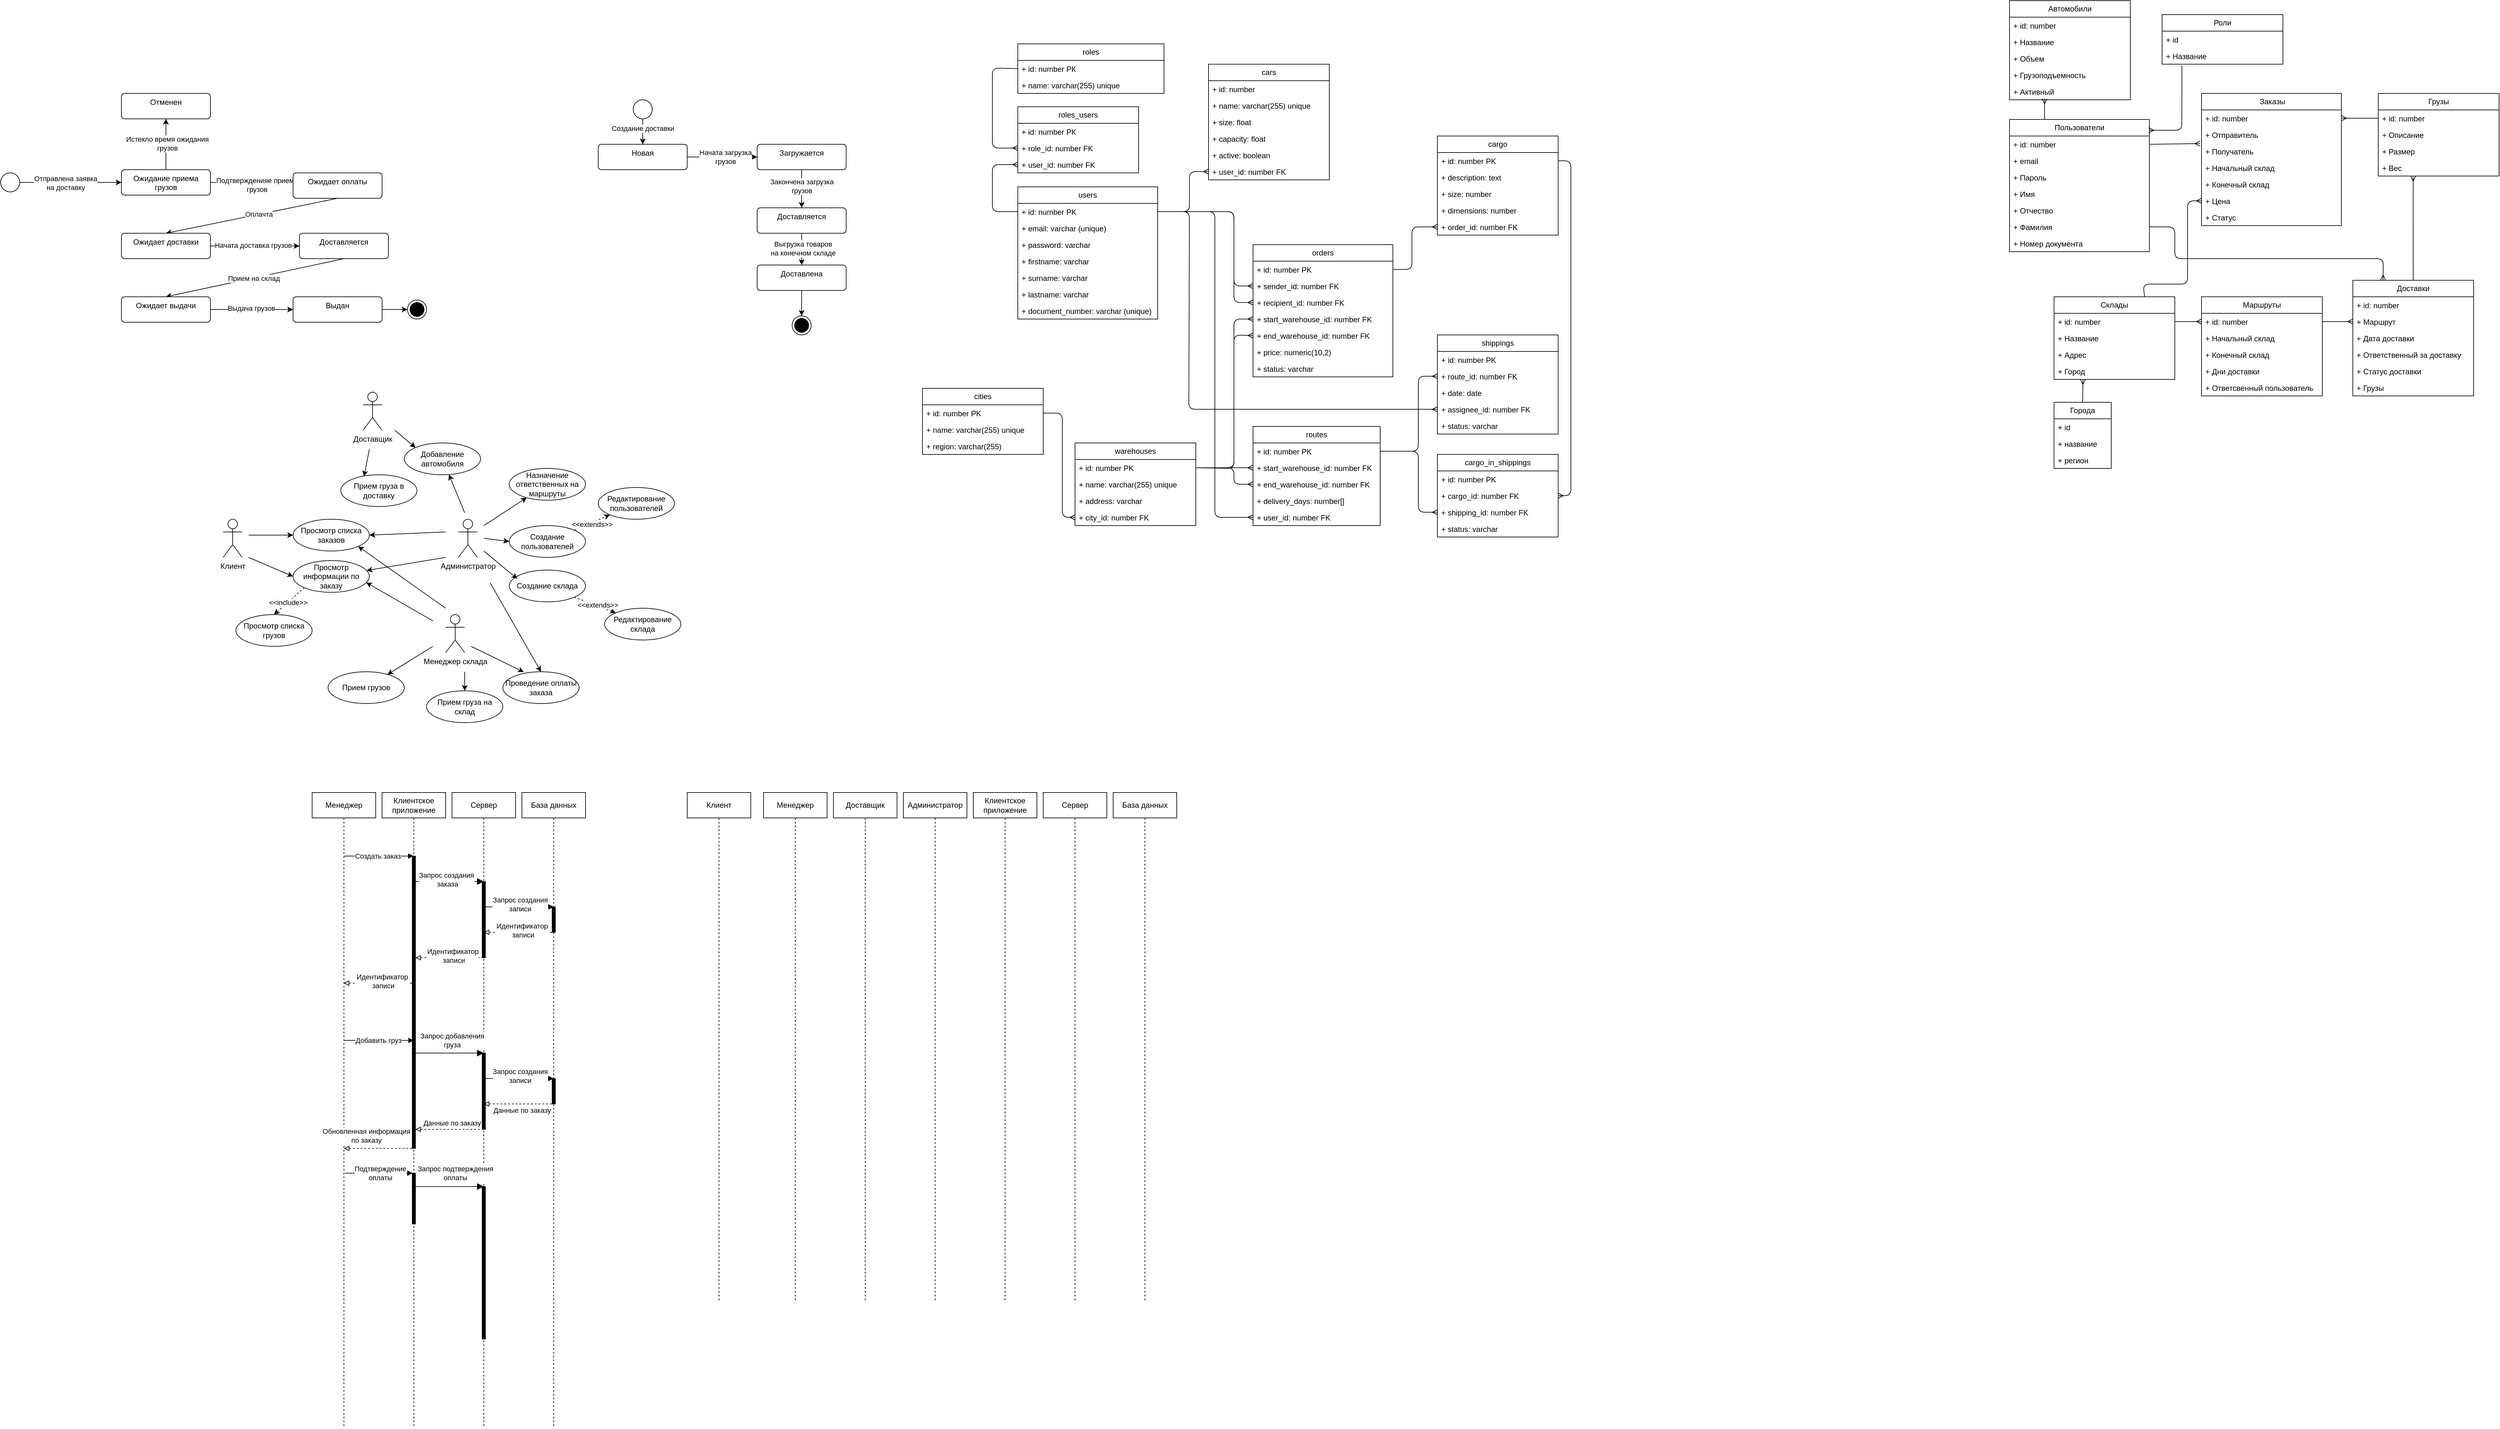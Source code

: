 <mxfile>
    <diagram id="UEgnMotwd--TWlWHFMiR" name="Страница 1">
        <mxGraphModel dx="1397" dy="759" grid="1" gridSize="10" guides="1" tooltips="1" connect="1" arrows="1" fold="1" page="1" pageScale="1" pageWidth="827" pageHeight="1169" math="0" shadow="0">
            <root>
                <mxCell id="0"/>
                <mxCell id="1" parent="0"/>
                <mxCell id="10" style="edgeStyle=none;html=1;exitX=1;exitY=0.5;exitDx=0;exitDy=0;entryX=0;entryY=0.5;entryDx=0;entryDy=0;" edge="1" parent="1" source="22" target="3">
                    <mxGeometry relative="1" as="geometry">
                        <mxPoint x="300" y="300" as="sourcePoint"/>
                    </mxGeometry>
                </mxCell>
                <mxCell id="12" value="Отправлена заявка&lt;div&gt;на доставку&lt;/div&gt;" style="edgeLabel;html=1;align=center;verticalAlign=middle;resizable=0;points=[];" vertex="1" connectable="0" parent="10">
                    <mxGeometry x="-0.097" y="-1" relative="1" as="geometry">
                        <mxPoint as="offset"/>
                    </mxGeometry>
                </mxCell>
                <mxCell id="13" style="edgeStyle=none;html=1;exitX=0.5;exitY=0;exitDx=0;exitDy=0;entryX=0.5;entryY=1;entryDx=0;entryDy=0;" edge="1" parent="1" source="3" target="4">
                    <mxGeometry relative="1" as="geometry"/>
                </mxCell>
                <mxCell id="14" value="Истекло время ожидания&lt;div&gt;грузов&lt;/div&gt;" style="edgeLabel;html=1;align=center;verticalAlign=middle;resizable=0;points=[];" vertex="1" connectable="0" parent="13">
                    <mxGeometry x="0.034" y="-2" relative="1" as="geometry">
                        <mxPoint as="offset"/>
                    </mxGeometry>
                </mxCell>
                <mxCell id="15" style="edgeStyle=none;html=1;exitX=1;exitY=0.5;exitDx=0;exitDy=0;entryX=0;entryY=0.5;entryDx=0;entryDy=0;" edge="1" parent="1" source="3" target="5">
                    <mxGeometry relative="1" as="geometry"/>
                </mxCell>
                <mxCell id="16" value="Подтвержденияе приема&lt;div&gt;грузов&lt;/div&gt;" style="edgeLabel;html=1;align=center;verticalAlign=middle;resizable=0;points=[];" vertex="1" connectable="0" parent="15">
                    <mxGeometry x="0.119" y="-1" relative="1" as="geometry">
                        <mxPoint as="offset"/>
                    </mxGeometry>
                </mxCell>
                <mxCell id="3" value="Ожидание приема грузов" style="html=1;align=center;verticalAlign=top;rounded=1;absoluteArcSize=1;arcSize=10;dashed=0;whiteSpace=wrap;" vertex="1" parent="1">
                    <mxGeometry x="450" y="280" width="140" height="40" as="geometry"/>
                </mxCell>
                <mxCell id="4" value="Отменен&lt;span style=&quot;font-family: monospace; font-size: 0px; text-align: start; text-wrap-mode: nowrap;&quot;&gt;%3CmxGraphModel%3E%3Croot%3E%3CmxCell%20id%3D%220%22%2F%3E%3CmxCell%20id%3D%221%22%20parent%3D%220%22%2F%3E%3CmxCell%20id%3D%222%22%20value%3D%22%D0%A1%D0%BE%D0%B7%D0%B4%D0%B0%D0%BD%22%20style%3D%22html%3D1%3Balign%3Dcenter%3BverticalAlign%3Dtop%3Brounded%3D1%3BabsoluteArcSize%3D1%3BarcSize%3D10%3Bdashed%3D0%3BwhiteSpace%3Dwrap%3B%22%20vertex%3D%221%22%20parent%3D%221%22%3E%3CmxGeometry%20x%3D%22160%22%20y%3D%22280%22%20width%3D%22140%22%20height%3D%2240%22%20as%3D%22geometry%22%2F%3E%3C%2FmxCell%3E%3C%2Froot%3E%3C%2FmxGraphModel%3E&lt;/span&gt;" style="html=1;align=center;verticalAlign=top;rounded=1;absoluteArcSize=1;arcSize=10;dashed=0;whiteSpace=wrap;" vertex="1" parent="1">
                    <mxGeometry x="450" y="160" width="140" height="40" as="geometry"/>
                </mxCell>
                <mxCell id="17" style="edgeStyle=none;html=1;exitX=0.5;exitY=1;exitDx=0;exitDy=0;entryX=0.5;entryY=0;entryDx=0;entryDy=0;" edge="1" parent="1" source="5" target="6">
                    <mxGeometry relative="1" as="geometry"/>
                </mxCell>
                <mxCell id="19" value="Оплачта" style="edgeLabel;html=1;align=center;verticalAlign=middle;resizable=0;points=[];" vertex="1" connectable="0" parent="17">
                    <mxGeometry x="-0.082" relative="1" as="geometry">
                        <mxPoint as="offset"/>
                    </mxGeometry>
                </mxCell>
                <mxCell id="5" value="Ожидает оплаты" style="html=1;align=center;verticalAlign=top;rounded=1;absoluteArcSize=1;arcSize=10;dashed=0;whiteSpace=wrap;" vertex="1" parent="1">
                    <mxGeometry x="720" y="285" width="140" height="40" as="geometry"/>
                </mxCell>
                <mxCell id="20" style="edgeStyle=none;html=1;exitX=1;exitY=0.5;exitDx=0;exitDy=0;entryX=0;entryY=0.5;entryDx=0;entryDy=0;" edge="1" parent="1" source="6" target="7">
                    <mxGeometry relative="1" as="geometry"/>
                </mxCell>
                <mxCell id="21" value="Начата доставка грузов" style="edgeLabel;html=1;align=center;verticalAlign=middle;resizable=0;points=[];" vertex="1" connectable="0" parent="20">
                    <mxGeometry x="-0.04" y="1" relative="1" as="geometry">
                        <mxPoint as="offset"/>
                    </mxGeometry>
                </mxCell>
                <mxCell id="6" value="Ожидает доставки" style="html=1;align=center;verticalAlign=top;rounded=1;absoluteArcSize=1;arcSize=10;dashed=0;whiteSpace=wrap;" vertex="1" parent="1">
                    <mxGeometry x="450" y="380" width="140" height="40" as="geometry"/>
                </mxCell>
                <mxCell id="23" style="edgeStyle=none;html=1;exitX=0.5;exitY=1;exitDx=0;exitDy=0;entryX=0.5;entryY=0;entryDx=0;entryDy=0;" edge="1" parent="1" source="7" target="8">
                    <mxGeometry relative="1" as="geometry"/>
                </mxCell>
                <mxCell id="24" value="Прием на склад" style="edgeLabel;html=1;align=center;verticalAlign=middle;resizable=0;points=[];" vertex="1" connectable="0" parent="23">
                    <mxGeometry x="0.011" relative="1" as="geometry">
                        <mxPoint as="offset"/>
                    </mxGeometry>
                </mxCell>
                <mxCell id="7" value="Доставляется" style="html=1;align=center;verticalAlign=top;rounded=1;absoluteArcSize=1;arcSize=10;dashed=0;whiteSpace=wrap;" vertex="1" parent="1">
                    <mxGeometry x="730" y="380" width="140" height="40" as="geometry"/>
                </mxCell>
                <mxCell id="25" style="edgeStyle=none;html=1;exitX=1;exitY=0.5;exitDx=0;exitDy=0;entryX=0;entryY=0.5;entryDx=0;entryDy=0;" edge="1" parent="1" source="8" target="9">
                    <mxGeometry relative="1" as="geometry"/>
                </mxCell>
                <mxCell id="26" value="Выдача грузов" style="edgeLabel;html=1;align=center;verticalAlign=middle;resizable=0;points=[];" vertex="1" connectable="0" parent="25">
                    <mxGeometry x="-0.018" y="2" relative="1" as="geometry">
                        <mxPoint as="offset"/>
                    </mxGeometry>
                </mxCell>
                <mxCell id="8" value="Ожидает выдачи" style="html=1;align=center;verticalAlign=top;rounded=1;absoluteArcSize=1;arcSize=10;dashed=0;whiteSpace=wrap;" vertex="1" parent="1">
                    <mxGeometry x="450" y="480" width="140" height="40" as="geometry"/>
                </mxCell>
                <mxCell id="28" style="edgeStyle=none;html=1;exitX=1;exitY=0.5;exitDx=0;exitDy=0;entryX=0;entryY=0.5;entryDx=0;entryDy=0;" edge="1" parent="1" source="9" target="27">
                    <mxGeometry relative="1" as="geometry"/>
                </mxCell>
                <mxCell id="9" value="Выдан" style="html=1;align=center;verticalAlign=top;rounded=1;absoluteArcSize=1;arcSize=10;dashed=0;whiteSpace=wrap;" vertex="1" parent="1">
                    <mxGeometry x="720" y="480" width="140" height="40" as="geometry"/>
                </mxCell>
                <mxCell id="22" value="" style="ellipse;" vertex="1" parent="1">
                    <mxGeometry x="260" y="285" width="30" height="30" as="geometry"/>
                </mxCell>
                <mxCell id="27" value="" style="ellipse;html=1;shape=endState;fillColor=strokeColor;" vertex="1" parent="1">
                    <mxGeometry x="900" y="485" width="30" height="30" as="geometry"/>
                </mxCell>
                <mxCell id="37" style="edgeStyle=none;html=1;exitX=1;exitY=0.5;exitDx=0;exitDy=0;" edge="1" parent="1" source="29" target="34">
                    <mxGeometry relative="1" as="geometry"/>
                </mxCell>
                <mxCell id="44" value="Начата загрузка&lt;div&gt;грузов&lt;/div&gt;" style="edgeLabel;html=1;align=center;verticalAlign=middle;resizable=0;points=[];" vertex="1" connectable="0" parent="37">
                    <mxGeometry x="0.236" y="-2" relative="1" as="geometry">
                        <mxPoint x="-8" y="-2" as="offset"/>
                    </mxGeometry>
                </mxCell>
                <mxCell id="29" value="Новая" style="html=1;align=center;verticalAlign=top;rounded=1;absoluteArcSize=1;arcSize=10;dashed=0;whiteSpace=wrap;" vertex="1" parent="1">
                    <mxGeometry x="1200" y="240" width="140" height="40" as="geometry"/>
                </mxCell>
                <mxCell id="38" style="edgeStyle=none;html=1;exitX=0.5;exitY=1;exitDx=0;exitDy=0;entryX=0.5;entryY=0;entryDx=0;entryDy=0;" edge="1" parent="1" source="34" target="35">
                    <mxGeometry relative="1" as="geometry"/>
                </mxCell>
                <mxCell id="45" value="Закончена загрузка&lt;div&gt;грузов&lt;/div&gt;" style="edgeLabel;html=1;align=center;verticalAlign=middle;resizable=0;points=[];" vertex="1" connectable="0" parent="38">
                    <mxGeometry x="-0.355" y="-1" relative="1" as="geometry">
                        <mxPoint x="1" y="6" as="offset"/>
                    </mxGeometry>
                </mxCell>
                <mxCell id="34" value="Загружается" style="html=1;align=center;verticalAlign=top;rounded=1;absoluteArcSize=1;arcSize=10;dashed=0;whiteSpace=wrap;" vertex="1" parent="1">
                    <mxGeometry x="1450" y="240" width="140" height="40" as="geometry"/>
                </mxCell>
                <mxCell id="39" value="" style="edgeStyle=none;html=1;" edge="1" parent="1" source="35" target="36">
                    <mxGeometry relative="1" as="geometry"/>
                </mxCell>
                <mxCell id="46" value="Выгрузка товаров&lt;div&gt;на конечном складе&lt;/div&gt;" style="edgeLabel;html=1;align=center;verticalAlign=middle;resizable=0;points=[];" vertex="1" connectable="0" parent="39">
                    <mxGeometry x="-0.054" y="2" relative="1" as="geometry">
                        <mxPoint as="offset"/>
                    </mxGeometry>
                </mxCell>
                <mxCell id="35" value="Доставляется" style="html=1;align=center;verticalAlign=top;rounded=1;absoluteArcSize=1;arcSize=10;dashed=0;whiteSpace=wrap;" vertex="1" parent="1">
                    <mxGeometry x="1450" y="340" width="140" height="40" as="geometry"/>
                </mxCell>
                <mxCell id="41" value="" style="edgeStyle=none;html=1;" edge="1" parent="1" source="36" target="40">
                    <mxGeometry relative="1" as="geometry"/>
                </mxCell>
                <mxCell id="36" value="Доставлена" style="html=1;align=center;verticalAlign=top;rounded=1;absoluteArcSize=1;arcSize=10;dashed=0;whiteSpace=wrap;" vertex="1" parent="1">
                    <mxGeometry x="1450" y="430" width="140" height="40" as="geometry"/>
                </mxCell>
                <mxCell id="40" value="" style="ellipse;html=1;shape=endState;fillColor=strokeColor;" vertex="1" parent="1">
                    <mxGeometry x="1505" y="510" width="30" height="30" as="geometry"/>
                </mxCell>
                <mxCell id="43" value="" style="edgeStyle=none;html=1;" edge="1" parent="1" source="42" target="29">
                    <mxGeometry relative="1" as="geometry"/>
                </mxCell>
                <mxCell id="47" value="Создание доставки" style="edgeLabel;html=1;align=center;verticalAlign=middle;resizable=0;points=[];" vertex="1" connectable="0" parent="43">
                    <mxGeometry x="-0.246" relative="1" as="geometry">
                        <mxPoint as="offset"/>
                    </mxGeometry>
                </mxCell>
                <mxCell id="42" value="" style="ellipse;" vertex="1" parent="1">
                    <mxGeometry x="1255" y="170" width="30" height="30" as="geometry"/>
                </mxCell>
                <mxCell id="69" style="edgeStyle=none;html=1;entryX=0;entryY=0.5;entryDx=0;entryDy=0;" edge="1" parent="1" target="55">
                    <mxGeometry relative="1" as="geometry">
                        <mxPoint x="650" y="855" as="sourcePoint"/>
                    </mxGeometry>
                </mxCell>
                <mxCell id="70" style="edgeStyle=none;html=1;entryX=0;entryY=0.5;entryDx=0;entryDy=0;" edge="1" parent="1" target="56">
                    <mxGeometry relative="1" as="geometry">
                        <mxPoint x="650" y="890" as="sourcePoint"/>
                    </mxGeometry>
                </mxCell>
                <mxCell id="48" value="Клиент" style="shape=umlActor;verticalLabelPosition=bottom;verticalAlign=top;html=1;" vertex="1" parent="1">
                    <mxGeometry x="610" y="830" width="30" height="60" as="geometry"/>
                </mxCell>
                <mxCell id="51" value="Доставщик" style="shape=umlActor;verticalLabelPosition=bottom;verticalAlign=top;html=1;" vertex="1" parent="1">
                    <mxGeometry x="830" y="630" width="30" height="60" as="geometry"/>
                </mxCell>
                <mxCell id="74" style="edgeStyle=none;html=1;" edge="1" parent="1" target="62">
                    <mxGeometry relative="1" as="geometry">
                        <mxPoint x="940" y="1030" as="sourcePoint"/>
                    </mxGeometry>
                </mxCell>
                <mxCell id="75" style="edgeStyle=none;html=1;entryX=0.5;entryY=0;entryDx=0;entryDy=0;" edge="1" parent="1" target="64">
                    <mxGeometry relative="1" as="geometry">
                        <mxPoint x="990" y="1070" as="sourcePoint"/>
                    </mxGeometry>
                </mxCell>
                <mxCell id="95" style="edgeStyle=none;html=1;entryX=1;entryY=1;entryDx=0;entryDy=0;" edge="1" parent="1" target="55">
                    <mxGeometry relative="1" as="geometry">
                        <mxPoint x="960" y="970" as="sourcePoint"/>
                    </mxGeometry>
                </mxCell>
                <mxCell id="52" value="Менеджер склада" style="shape=umlActor;verticalLabelPosition=bottom;verticalAlign=top;html=1;" vertex="1" parent="1">
                    <mxGeometry x="960" y="980" width="30" height="60" as="geometry"/>
                </mxCell>
                <mxCell id="85" style="edgeStyle=none;html=1;" edge="1" parent="1" target="84">
                    <mxGeometry relative="1" as="geometry">
                        <mxPoint x="1020" y="840" as="sourcePoint"/>
                    </mxGeometry>
                </mxCell>
                <mxCell id="86" style="edgeStyle=none;html=1;entryX=0;entryY=0.5;entryDx=0;entryDy=0;" edge="1" parent="1" target="59">
                    <mxGeometry relative="1" as="geometry">
                        <mxPoint x="1020" y="860" as="sourcePoint"/>
                    </mxGeometry>
                </mxCell>
                <mxCell id="88" style="edgeStyle=none;html=1;entryX=0.5;entryY=0;entryDx=0;entryDy=0;" edge="1" parent="1" target="65">
                    <mxGeometry relative="1" as="geometry">
                        <mxPoint x="1030" y="930" as="sourcePoint"/>
                    </mxGeometry>
                </mxCell>
                <mxCell id="89" style="edgeStyle=none;html=1;" edge="1" parent="1" target="56">
                    <mxGeometry relative="1" as="geometry">
                        <mxPoint x="960" y="890" as="sourcePoint"/>
                    </mxGeometry>
                </mxCell>
                <mxCell id="91" style="edgeStyle=none;html=1;" edge="1" parent="1" target="61">
                    <mxGeometry relative="1" as="geometry">
                        <mxPoint x="990" y="820" as="sourcePoint"/>
                    </mxGeometry>
                </mxCell>
                <mxCell id="94" style="edgeStyle=none;html=1;entryX=1;entryY=0.5;entryDx=0;entryDy=0;" edge="1" parent="1" target="55">
                    <mxGeometry relative="1" as="geometry">
                        <mxPoint x="960" y="850" as="sourcePoint"/>
                    </mxGeometry>
                </mxCell>
                <mxCell id="53" value="Администратор" style="shape=umlActor;verticalLabelPosition=bottom;verticalAlign=top;html=1;" vertex="1" parent="1">
                    <mxGeometry x="980" y="830" width="30" height="60" as="geometry"/>
                </mxCell>
                <mxCell id="55" value="Просмотр списка заказов" style="ellipse;whiteSpace=wrap;html=1;" vertex="1" parent="1">
                    <mxGeometry x="720" y="830" width="120" height="50" as="geometry"/>
                </mxCell>
                <mxCell id="71" style="edgeStyle=none;html=1;exitX=0;exitY=1;exitDx=0;exitDy=0;entryX=0.5;entryY=0;entryDx=0;entryDy=0;dashed=1;" edge="1" parent="1" source="56" target="66">
                    <mxGeometry relative="1" as="geometry"/>
                </mxCell>
                <mxCell id="72" value="&amp;lt;&amp;lt;include&amp;gt;&amp;gt;" style="edgeLabel;html=1;align=center;verticalAlign=middle;resizable=0;points=[];" vertex="1" connectable="0" parent="71">
                    <mxGeometry x="0.069" relative="1" as="geometry">
                        <mxPoint as="offset"/>
                    </mxGeometry>
                </mxCell>
                <mxCell id="56" value="Просмотр информации по заказу" style="ellipse;whiteSpace=wrap;html=1;" vertex="1" parent="1">
                    <mxGeometry x="720" y="895" width="120" height="50" as="geometry"/>
                </mxCell>
                <mxCell id="82" style="edgeStyle=none;html=1;exitX=1;exitY=1;exitDx=0;exitDy=0;entryX=0;entryY=0;entryDx=0;entryDy=0;dashed=1;" edge="1" parent="1" source="57" target="58">
                    <mxGeometry relative="1" as="geometry"/>
                </mxCell>
                <mxCell id="83" value="&amp;lt;&amp;lt;extends&amp;gt;&amp;gt;" style="edgeLabel;html=1;align=center;verticalAlign=middle;resizable=0;points=[];" vertex="1" connectable="0" parent="82">
                    <mxGeometry x="0.088" y="1" relative="1" as="geometry">
                        <mxPoint as="offset"/>
                    </mxGeometry>
                </mxCell>
                <mxCell id="57" value="Создание склада" style="ellipse;whiteSpace=wrap;html=1;" vertex="1" parent="1">
                    <mxGeometry x="1060" y="910" width="120" height="50" as="geometry"/>
                </mxCell>
                <mxCell id="58" value="Редактирование склада" style="ellipse;whiteSpace=wrap;html=1;" vertex="1" parent="1">
                    <mxGeometry x="1210" y="970" width="120" height="50" as="geometry"/>
                </mxCell>
                <mxCell id="79" style="edgeStyle=none;html=1;exitX=1;exitY=0;exitDx=0;exitDy=0;dashed=1;" edge="1" parent="1" source="59" target="60">
                    <mxGeometry relative="1" as="geometry"/>
                </mxCell>
                <mxCell id="80" value="&amp;lt;&amp;lt;extends&amp;gt;&amp;gt;" style="edgeLabel;html=1;align=center;verticalAlign=middle;resizable=0;points=[];" vertex="1" connectable="0" parent="79">
                    <mxGeometry x="-0.061" y="-2" relative="1" as="geometry">
                        <mxPoint as="offset"/>
                    </mxGeometry>
                </mxCell>
                <mxCell id="59" value="Создание пользователей" style="ellipse;whiteSpace=wrap;html=1;" vertex="1" parent="1">
                    <mxGeometry x="1060" y="840" width="120" height="50" as="geometry"/>
                </mxCell>
                <mxCell id="60" value="Редактирование пользователей" style="ellipse;whiteSpace=wrap;html=1;" vertex="1" parent="1">
                    <mxGeometry x="1200" y="780" width="120" height="50" as="geometry"/>
                </mxCell>
                <mxCell id="61" value="Добавление автомобиля" style="ellipse;whiteSpace=wrap;html=1;" vertex="1" parent="1">
                    <mxGeometry x="895" y="710" width="120" height="50" as="geometry"/>
                </mxCell>
                <mxCell id="62" value="Прием грузов" style="ellipse;whiteSpace=wrap;html=1;" vertex="1" parent="1">
                    <mxGeometry x="775" y="1070" width="120" height="50" as="geometry"/>
                </mxCell>
                <mxCell id="63" value="Прием груза в доставку" style="ellipse;whiteSpace=wrap;html=1;" vertex="1" parent="1">
                    <mxGeometry x="795" y="760" width="120" height="50" as="geometry"/>
                </mxCell>
                <mxCell id="64" value="Прием груза на склад" style="ellipse;whiteSpace=wrap;html=1;" vertex="1" parent="1">
                    <mxGeometry x="930" y="1100" width="120" height="50" as="geometry"/>
                </mxCell>
                <mxCell id="65" value="Проведение оплаты заказа" style="ellipse;whiteSpace=wrap;html=1;" vertex="1" parent="1">
                    <mxGeometry x="1050" y="1070" width="120" height="50" as="geometry"/>
                </mxCell>
                <mxCell id="66" value="Просмотр списка грузов" style="ellipse;whiteSpace=wrap;html=1;" vertex="1" parent="1">
                    <mxGeometry x="630" y="980" width="120" height="50" as="geometry"/>
                </mxCell>
                <mxCell id="73" style="edgeStyle=none;html=1;entryX=0.96;entryY=0.694;entryDx=0;entryDy=0;entryPerimeter=0;" edge="1" parent="1" target="56">
                    <mxGeometry relative="1" as="geometry">
                        <mxPoint x="940" y="990" as="sourcePoint"/>
                    </mxGeometry>
                </mxCell>
                <mxCell id="76" style="edgeStyle=none;html=1;entryX=0.275;entryY=0.009;entryDx=0;entryDy=0;entryPerimeter=0;" edge="1" parent="1" target="65">
                    <mxGeometry relative="1" as="geometry">
                        <mxPoint x="1000" y="1030" as="sourcePoint"/>
                    </mxGeometry>
                </mxCell>
                <mxCell id="77" style="edgeStyle=none;html=1;entryX=0.305;entryY=0.051;entryDx=0;entryDy=0;entryPerimeter=0;" edge="1" parent="1" target="63">
                    <mxGeometry relative="1" as="geometry">
                        <mxPoint x="840" y="720" as="sourcePoint"/>
                    </mxGeometry>
                </mxCell>
                <mxCell id="78" style="edgeStyle=none;html=1;entryX=0;entryY=0;entryDx=0;entryDy=0;" edge="1" parent="1" target="61">
                    <mxGeometry relative="1" as="geometry">
                        <mxPoint x="880" y="690" as="sourcePoint"/>
                    </mxGeometry>
                </mxCell>
                <mxCell id="84" value="Назначение ответственных на маршруты" style="ellipse;whiteSpace=wrap;html=1;" vertex="1" parent="1">
                    <mxGeometry x="1060" y="750" width="120" height="50" as="geometry"/>
                </mxCell>
                <mxCell id="87" style="edgeStyle=none;html=1;entryX=0.106;entryY=0.273;entryDx=0;entryDy=0;entryPerimeter=0;" edge="1" parent="1" target="57">
                    <mxGeometry relative="1" as="geometry">
                        <mxPoint x="1020" y="880" as="sourcePoint"/>
                    </mxGeometry>
                </mxCell>
                <mxCell id="96" value="cities" style="swimlane;fontStyle=0;childLayout=stackLayout;horizontal=1;startSize=26;fillColor=none;horizontalStack=0;resizeParent=1;resizeParentMax=0;resizeLast=0;collapsible=1;marginBottom=0;whiteSpace=wrap;html=1;" vertex="1" parent="1">
                    <mxGeometry x="1710" y="624" width="190" height="104" as="geometry"/>
                </mxCell>
                <mxCell id="97" value="+ id: number PK" style="text;strokeColor=none;fillColor=none;align=left;verticalAlign=top;spacingLeft=4;spacingRight=4;overflow=hidden;rotatable=0;points=[[0,0.5],[1,0.5]];portConstraint=eastwest;whiteSpace=wrap;html=1;" vertex="1" parent="96">
                    <mxGeometry y="26" width="190" height="26" as="geometry"/>
                </mxCell>
                <mxCell id="98" value="+ name: varchar(255) unique" style="text;strokeColor=none;fillColor=none;align=left;verticalAlign=top;spacingLeft=4;spacingRight=4;overflow=hidden;rotatable=0;points=[[0,0.5],[1,0.5]];portConstraint=eastwest;whiteSpace=wrap;html=1;" vertex="1" parent="96">
                    <mxGeometry y="52" width="190" height="26" as="geometry"/>
                </mxCell>
                <mxCell id="99" value="+ region: varchar(255)" style="text;strokeColor=none;fillColor=none;align=left;verticalAlign=top;spacingLeft=4;spacingRight=4;overflow=hidden;rotatable=0;points=[[0,0.5],[1,0.5]];portConstraint=eastwest;whiteSpace=wrap;html=1;" vertex="1" parent="96">
                    <mxGeometry y="78" width="190" height="26" as="geometry"/>
                </mxCell>
                <mxCell id="100" value="Города" style="swimlane;fontStyle=0;childLayout=stackLayout;horizontal=1;startSize=26;fillColor=none;horizontalStack=0;resizeParent=1;resizeParentMax=0;resizeLast=0;collapsible=1;marginBottom=0;whiteSpace=wrap;html=1;" vertex="1" parent="1">
                    <mxGeometry x="3490" y="646" width="90" height="104" as="geometry"/>
                </mxCell>
                <mxCell id="101" value="+ id" style="text;strokeColor=none;fillColor=none;align=left;verticalAlign=top;spacingLeft=4;spacingRight=4;overflow=hidden;rotatable=0;points=[[0,0.5],[1,0.5]];portConstraint=eastwest;whiteSpace=wrap;html=1;" vertex="1" parent="100">
                    <mxGeometry y="26" width="90" height="26" as="geometry"/>
                </mxCell>
                <mxCell id="102" value="+ название" style="text;strokeColor=none;fillColor=none;align=left;verticalAlign=top;spacingLeft=4;spacingRight=4;overflow=hidden;rotatable=0;points=[[0,0.5],[1,0.5]];portConstraint=eastwest;whiteSpace=wrap;html=1;" vertex="1" parent="100">
                    <mxGeometry y="52" width="90" height="26" as="geometry"/>
                </mxCell>
                <mxCell id="103" value="+ регион" style="text;strokeColor=none;fillColor=none;align=left;verticalAlign=top;spacingLeft=4;spacingRight=4;overflow=hidden;rotatable=0;points=[[0,0.5],[1,0.5]];portConstraint=eastwest;whiteSpace=wrap;html=1;" vertex="1" parent="100">
                    <mxGeometry y="78" width="90" height="26" as="geometry"/>
                </mxCell>
                <mxCell id="104" value="roles" style="swimlane;fontStyle=0;childLayout=stackLayout;horizontal=1;startSize=26;fillColor=none;horizontalStack=0;resizeParent=1;resizeParentMax=0;resizeLast=0;collapsible=1;marginBottom=0;whiteSpace=wrap;html=1;" vertex="1" parent="1">
                    <mxGeometry x="1860" y="82" width="230" height="78" as="geometry"/>
                </mxCell>
                <mxCell id="105" value="+ id: number РК" style="text;strokeColor=none;fillColor=none;align=left;verticalAlign=top;spacingLeft=4;spacingRight=4;overflow=hidden;rotatable=0;points=[[0,0.5],[1,0.5]];portConstraint=eastwest;whiteSpace=wrap;html=1;" vertex="1" parent="104">
                    <mxGeometry y="26" width="230" height="26" as="geometry"/>
                </mxCell>
                <mxCell id="106" value="+ name: varchar(255) unique&amp;nbsp;" style="text;strokeColor=none;fillColor=none;align=left;verticalAlign=top;spacingLeft=4;spacingRight=4;overflow=hidden;rotatable=0;points=[[0,0.5],[1,0.5]];portConstraint=eastwest;whiteSpace=wrap;html=1;" vertex="1" parent="104">
                    <mxGeometry y="52" width="230" height="26" as="geometry"/>
                </mxCell>
                <mxCell id="108" value="Роли" style="swimlane;fontStyle=0;childLayout=stackLayout;horizontal=1;startSize=26;fillColor=none;horizontalStack=0;resizeParent=1;resizeParentMax=0;resizeLast=0;collapsible=1;marginBottom=0;whiteSpace=wrap;html=1;" vertex="1" parent="1">
                    <mxGeometry x="3660" y="36" width="190" height="78" as="geometry"/>
                </mxCell>
                <mxCell id="109" value="+ id&lt;div&gt;&lt;br&gt;&lt;/div&gt;" style="text;strokeColor=none;fillColor=none;align=left;verticalAlign=top;spacingLeft=4;spacingRight=4;overflow=hidden;rotatable=0;points=[[0,0.5],[1,0.5]];portConstraint=eastwest;whiteSpace=wrap;html=1;" vertex="1" parent="108">
                    <mxGeometry y="26" width="190" height="26" as="geometry"/>
                </mxCell>
                <mxCell id="110" value="+ Название" style="text;strokeColor=none;fillColor=none;align=left;verticalAlign=top;spacingLeft=4;spacingRight=4;overflow=hidden;rotatable=0;points=[[0,0.5],[1,0.5]];portConstraint=eastwest;whiteSpace=wrap;html=1;" vertex="1" parent="108">
                    <mxGeometry y="52" width="190" height="26" as="geometry"/>
                </mxCell>
                <mxCell id="111" value="roles_users" style="swimlane;fontStyle=0;childLayout=stackLayout;horizontal=1;startSize=26;fillColor=none;horizontalStack=0;resizeParent=1;resizeParentMax=0;resizeLast=0;collapsible=1;marginBottom=0;whiteSpace=wrap;html=1;" vertex="1" parent="1">
                    <mxGeometry x="1860" y="181" width="190" height="104" as="geometry"/>
                </mxCell>
                <mxCell id="112" value="+ id: number РК" style="text;strokeColor=none;fillColor=none;align=left;verticalAlign=top;spacingLeft=4;spacingRight=4;overflow=hidden;rotatable=0;points=[[0,0.5],[1,0.5]];portConstraint=eastwest;whiteSpace=wrap;html=1;" vertex="1" parent="111">
                    <mxGeometry y="26" width="190" height="26" as="geometry"/>
                </mxCell>
                <mxCell id="114" value="+ role_id: number FK" style="text;strokeColor=none;fillColor=none;align=left;verticalAlign=top;spacingLeft=4;spacingRight=4;overflow=hidden;rotatable=0;points=[[0,0.5],[1,0.5]];portConstraint=eastwest;whiteSpace=wrap;html=1;" vertex="1" parent="111">
                    <mxGeometry y="52" width="190" height="26" as="geometry"/>
                </mxCell>
                <mxCell id="113" value="+ user_id: number FK" style="text;strokeColor=none;fillColor=none;align=left;verticalAlign=top;spacingLeft=4;spacingRight=4;overflow=hidden;rotatable=0;points=[[0,0.5],[1,0.5]];portConstraint=eastwest;whiteSpace=wrap;html=1;" vertex="1" parent="111">
                    <mxGeometry y="78" width="190" height="26" as="geometry"/>
                </mxCell>
                <mxCell id="116" value="cars" style="swimlane;fontStyle=0;childLayout=stackLayout;horizontal=1;startSize=26;fillColor=none;horizontalStack=0;resizeParent=1;resizeParentMax=0;resizeLast=0;collapsible=1;marginBottom=0;whiteSpace=wrap;html=1;" vertex="1" parent="1">
                    <mxGeometry x="2160" y="114" width="190" height="182" as="geometry"/>
                </mxCell>
                <mxCell id="117" value="+ id: number" style="text;strokeColor=none;fillColor=none;align=left;verticalAlign=top;spacingLeft=4;spacingRight=4;overflow=hidden;rotatable=0;points=[[0,0.5],[1,0.5]];portConstraint=eastwest;whiteSpace=wrap;html=1;" vertex="1" parent="116">
                    <mxGeometry y="26" width="190" height="26" as="geometry"/>
                </mxCell>
                <mxCell id="118" value="+ name: varchar(255) unique" style="text;strokeColor=none;fillColor=none;align=left;verticalAlign=top;spacingLeft=4;spacingRight=4;overflow=hidden;rotatable=0;points=[[0,0.5],[1,0.5]];portConstraint=eastwest;whiteSpace=wrap;html=1;" vertex="1" parent="116">
                    <mxGeometry y="52" width="190" height="26" as="geometry"/>
                </mxCell>
                <mxCell id="119" value="+ size: float" style="text;strokeColor=none;fillColor=none;align=left;verticalAlign=top;spacingLeft=4;spacingRight=4;overflow=hidden;rotatable=0;points=[[0,0.5],[1,0.5]];portConstraint=eastwest;whiteSpace=wrap;html=1;" vertex="1" parent="116">
                    <mxGeometry y="78" width="190" height="26" as="geometry"/>
                </mxCell>
                <mxCell id="120" value="+ capacity: float" style="text;strokeColor=none;fillColor=none;align=left;verticalAlign=top;spacingLeft=4;spacingRight=4;overflow=hidden;rotatable=0;points=[[0,0.5],[1,0.5]];portConstraint=eastwest;whiteSpace=wrap;html=1;" vertex="1" parent="116">
                    <mxGeometry y="104" width="190" height="26" as="geometry"/>
                </mxCell>
                <mxCell id="121" value="+ active: boolean" style="text;strokeColor=none;fillColor=none;align=left;verticalAlign=top;spacingLeft=4;spacingRight=4;overflow=hidden;rotatable=0;points=[[0,0.5],[1,0.5]];portConstraint=eastwest;whiteSpace=wrap;html=1;" vertex="1" parent="116">
                    <mxGeometry y="130" width="190" height="26" as="geometry"/>
                </mxCell>
                <mxCell id="122" value="+ user_id: number FK" style="text;strokeColor=none;fillColor=none;align=left;verticalAlign=top;spacingLeft=4;spacingRight=4;overflow=hidden;rotatable=0;points=[[0,0.5],[1,0.5]];portConstraint=eastwest;whiteSpace=wrap;html=1;" vertex="1" parent="116">
                    <mxGeometry y="156" width="190" height="26" as="geometry"/>
                </mxCell>
                <mxCell id="123" value="users" style="swimlane;fontStyle=0;childLayout=stackLayout;horizontal=1;startSize=26;fillColor=none;horizontalStack=0;resizeParent=1;resizeParentMax=0;resizeLast=0;collapsible=1;marginBottom=0;whiteSpace=wrap;html=1;" vertex="1" parent="1">
                    <mxGeometry x="1860" y="307" width="220" height="208" as="geometry"/>
                </mxCell>
                <mxCell id="124" value="+ id: number PK" style="text;strokeColor=none;fillColor=none;align=left;verticalAlign=top;spacingLeft=4;spacingRight=4;overflow=hidden;rotatable=0;points=[[0,0.5],[1,0.5]];portConstraint=eastwest;whiteSpace=wrap;html=1;" vertex="1" parent="123">
                    <mxGeometry y="26" width="220" height="26" as="geometry"/>
                </mxCell>
                <mxCell id="125" value="+ email: varchar (unique)" style="text;strokeColor=none;fillColor=none;align=left;verticalAlign=top;spacingLeft=4;spacingRight=4;overflow=hidden;rotatable=0;points=[[0,0.5],[1,0.5]];portConstraint=eastwest;whiteSpace=wrap;html=1;" vertex="1" parent="123">
                    <mxGeometry y="52" width="220" height="26" as="geometry"/>
                </mxCell>
                <mxCell id="126" value="+ password: varchar" style="text;strokeColor=none;fillColor=none;align=left;verticalAlign=top;spacingLeft=4;spacingRight=4;overflow=hidden;rotatable=0;points=[[0,0.5],[1,0.5]];portConstraint=eastwest;whiteSpace=wrap;html=1;" vertex="1" parent="123">
                    <mxGeometry y="78" width="220" height="26" as="geometry"/>
                </mxCell>
                <mxCell id="127" value="&lt;span style=&quot;color: rgb(0, 0, 0);&quot;&gt;+ firstname: varchar&lt;/span&gt;" style="text;strokeColor=none;fillColor=none;align=left;verticalAlign=top;spacingLeft=4;spacingRight=4;overflow=hidden;rotatable=0;points=[[0,0.5],[1,0.5]];portConstraint=eastwest;whiteSpace=wrap;html=1;" vertex="1" parent="123">
                    <mxGeometry y="104" width="220" height="26" as="geometry"/>
                </mxCell>
                <mxCell id="128" value="+ surname: varchar" style="text;strokeColor=none;fillColor=none;align=left;verticalAlign=top;spacingLeft=4;spacingRight=4;overflow=hidden;rotatable=0;points=[[0,0.5],[1,0.5]];portConstraint=eastwest;whiteSpace=wrap;html=1;" vertex="1" parent="123">
                    <mxGeometry y="130" width="220" height="26" as="geometry"/>
                </mxCell>
                <mxCell id="129" value="+ lastname: varchar" style="text;strokeColor=none;fillColor=none;align=left;verticalAlign=top;spacingLeft=4;spacingRight=4;overflow=hidden;rotatable=0;points=[[0,0.5],[1,0.5]];portConstraint=eastwest;whiteSpace=wrap;html=1;" vertex="1" parent="123">
                    <mxGeometry y="156" width="220" height="26" as="geometry"/>
                </mxCell>
                <mxCell id="140" value="+ document_number: varchar (unique)" style="text;strokeColor=none;fillColor=none;align=left;verticalAlign=top;spacingLeft=4;spacingRight=4;overflow=hidden;rotatable=0;points=[[0,0.5],[1,0.5]];portConstraint=eastwest;whiteSpace=wrap;html=1;" vertex="1" parent="123">
                    <mxGeometry y="182" width="220" height="26" as="geometry"/>
                </mxCell>
                <mxCell id="130" value="Автомобили" style="swimlane;fontStyle=0;childLayout=stackLayout;horizontal=1;startSize=26;fillColor=none;horizontalStack=0;resizeParent=1;resizeParentMax=0;resizeLast=0;collapsible=1;marginBottom=0;whiteSpace=wrap;html=1;" vertex="1" parent="1">
                    <mxGeometry x="3420" y="14" width="190" height="156" as="geometry"/>
                </mxCell>
                <mxCell id="131" value="+ id: number" style="text;strokeColor=none;fillColor=none;align=left;verticalAlign=top;spacingLeft=4;spacingRight=4;overflow=hidden;rotatable=0;points=[[0,0.5],[1,0.5]];portConstraint=eastwest;whiteSpace=wrap;html=1;" vertex="1" parent="130">
                    <mxGeometry y="26" width="190" height="26" as="geometry"/>
                </mxCell>
                <mxCell id="132" value="+ Название" style="text;strokeColor=none;fillColor=none;align=left;verticalAlign=top;spacingLeft=4;spacingRight=4;overflow=hidden;rotatable=0;points=[[0,0.5],[1,0.5]];portConstraint=eastwest;whiteSpace=wrap;html=1;" vertex="1" parent="130">
                    <mxGeometry y="52" width="190" height="26" as="geometry"/>
                </mxCell>
                <mxCell id="133" value="+ Объем" style="text;strokeColor=none;fillColor=none;align=left;verticalAlign=top;spacingLeft=4;spacingRight=4;overflow=hidden;rotatable=0;points=[[0,0.5],[1,0.5]];portConstraint=eastwest;whiteSpace=wrap;html=1;" vertex="1" parent="130">
                    <mxGeometry y="78" width="190" height="26" as="geometry"/>
                </mxCell>
                <mxCell id="134" value="+ Грузоподъемность" style="text;strokeColor=none;fillColor=none;align=left;verticalAlign=top;spacingLeft=4;spacingRight=4;overflow=hidden;rotatable=0;points=[[0,0.5],[1,0.5]];portConstraint=eastwest;whiteSpace=wrap;html=1;" vertex="1" parent="130">
                    <mxGeometry y="104" width="190" height="26" as="geometry"/>
                </mxCell>
                <mxCell id="135" value="+ Активный" style="text;strokeColor=none;fillColor=none;align=left;verticalAlign=top;spacingLeft=4;spacingRight=4;overflow=hidden;rotatable=0;points=[[0,0.5],[1,0.5]];portConstraint=eastwest;whiteSpace=wrap;html=1;" vertex="1" parent="130">
                    <mxGeometry y="130" width="190" height="26" as="geometry"/>
                </mxCell>
                <mxCell id="141" value="Пользователи" style="swimlane;fontStyle=0;childLayout=stackLayout;horizontal=1;startSize=26;fillColor=none;horizontalStack=0;resizeParent=1;resizeParentMax=0;resizeLast=0;collapsible=1;marginBottom=0;whiteSpace=wrap;html=1;" vertex="1" parent="1">
                    <mxGeometry x="3420" y="201" width="220" height="208" as="geometry"/>
                </mxCell>
                <mxCell id="142" value="+ id: number" style="text;strokeColor=none;fillColor=none;align=left;verticalAlign=top;spacingLeft=4;spacingRight=4;overflow=hidden;rotatable=0;points=[[0,0.5],[1,0.5]];portConstraint=eastwest;whiteSpace=wrap;html=1;" vertex="1" parent="141">
                    <mxGeometry y="26" width="220" height="26" as="geometry"/>
                </mxCell>
                <mxCell id="143" value="+ email" style="text;strokeColor=none;fillColor=none;align=left;verticalAlign=top;spacingLeft=4;spacingRight=4;overflow=hidden;rotatable=0;points=[[0,0.5],[1,0.5]];portConstraint=eastwest;whiteSpace=wrap;html=1;" vertex="1" parent="141">
                    <mxGeometry y="52" width="220" height="26" as="geometry"/>
                </mxCell>
                <mxCell id="144" value="+ Пароль" style="text;strokeColor=none;fillColor=none;align=left;verticalAlign=top;spacingLeft=4;spacingRight=4;overflow=hidden;rotatable=0;points=[[0,0.5],[1,0.5]];portConstraint=eastwest;whiteSpace=wrap;html=1;" vertex="1" parent="141">
                    <mxGeometry y="78" width="220" height="26" as="geometry"/>
                </mxCell>
                <mxCell id="145" value="&lt;span style=&quot;color: rgb(0, 0, 0);&quot;&gt;+ Имя&lt;/span&gt;" style="text;strokeColor=none;fillColor=none;align=left;verticalAlign=top;spacingLeft=4;spacingRight=4;overflow=hidden;rotatable=0;points=[[0,0.5],[1,0.5]];portConstraint=eastwest;whiteSpace=wrap;html=1;" vertex="1" parent="141">
                    <mxGeometry y="104" width="220" height="26" as="geometry"/>
                </mxCell>
                <mxCell id="146" value="+ Отчество" style="text;strokeColor=none;fillColor=none;align=left;verticalAlign=top;spacingLeft=4;spacingRight=4;overflow=hidden;rotatable=0;points=[[0,0.5],[1,0.5]];portConstraint=eastwest;whiteSpace=wrap;html=1;" vertex="1" parent="141">
                    <mxGeometry y="130" width="220" height="26" as="geometry"/>
                </mxCell>
                <mxCell id="147" value="+ Фамилия" style="text;strokeColor=none;fillColor=none;align=left;verticalAlign=top;spacingLeft=4;spacingRight=4;overflow=hidden;rotatable=0;points=[[0,0.5],[1,0.5]];portConstraint=eastwest;whiteSpace=wrap;html=1;" vertex="1" parent="141">
                    <mxGeometry y="156" width="220" height="26" as="geometry"/>
                </mxCell>
                <mxCell id="148" value="+ Номер документа" style="text;strokeColor=none;fillColor=none;align=left;verticalAlign=top;spacingLeft=4;spacingRight=4;overflow=hidden;rotatable=0;points=[[0,0.5],[1,0.5]];portConstraint=eastwest;whiteSpace=wrap;html=1;" vertex="1" parent="141">
                    <mxGeometry y="182" width="220" height="26" as="geometry"/>
                </mxCell>
                <mxCell id="149" value="warehouses" style="swimlane;fontStyle=0;childLayout=stackLayout;horizontal=1;startSize=26;fillColor=none;horizontalStack=0;resizeParent=1;resizeParentMax=0;resizeLast=0;collapsible=1;marginBottom=0;whiteSpace=wrap;html=1;" vertex="1" parent="1">
                    <mxGeometry x="1950" y="710" width="190" height="130" as="geometry"/>
                </mxCell>
                <mxCell id="150" value="+ id: number PK" style="text;strokeColor=none;fillColor=none;align=left;verticalAlign=top;spacingLeft=4;spacingRight=4;overflow=hidden;rotatable=0;points=[[0,0.5],[1,0.5]];portConstraint=eastwest;whiteSpace=wrap;html=1;" vertex="1" parent="149">
                    <mxGeometry y="26" width="190" height="26" as="geometry"/>
                </mxCell>
                <mxCell id="151" value="+ name: varchar(255) unique" style="text;strokeColor=none;fillColor=none;align=left;verticalAlign=top;spacingLeft=4;spacingRight=4;overflow=hidden;rotatable=0;points=[[0,0.5],[1,0.5]];portConstraint=eastwest;whiteSpace=wrap;html=1;" vertex="1" parent="149">
                    <mxGeometry y="52" width="190" height="26" as="geometry"/>
                </mxCell>
                <mxCell id="152" value="+ address: varchar" style="text;strokeColor=none;fillColor=none;align=left;verticalAlign=top;spacingLeft=4;spacingRight=4;overflow=hidden;rotatable=0;points=[[0,0.5],[1,0.5]];portConstraint=eastwest;whiteSpace=wrap;html=1;" vertex="1" parent="149">
                    <mxGeometry y="78" width="190" height="26" as="geometry"/>
                </mxCell>
                <mxCell id="153" value="+ city_id: number FK" style="text;strokeColor=none;fillColor=none;align=left;verticalAlign=top;spacingLeft=4;spacingRight=4;overflow=hidden;rotatable=0;points=[[0,0.5],[1,0.5]];portConstraint=eastwest;whiteSpace=wrap;html=1;" vertex="1" parent="149">
                    <mxGeometry y="104" width="190" height="26" as="geometry"/>
                </mxCell>
                <mxCell id="155" value="routes" style="swimlane;fontStyle=0;childLayout=stackLayout;horizontal=1;startSize=26;fillColor=none;horizontalStack=0;resizeParent=1;resizeParentMax=0;resizeLast=0;collapsible=1;marginBottom=0;whiteSpace=wrap;html=1;" vertex="1" parent="1">
                    <mxGeometry x="2230" y="684" width="200" height="156" as="geometry"/>
                </mxCell>
                <mxCell id="156" value="+ id: number PK" style="text;strokeColor=none;fillColor=none;align=left;verticalAlign=top;spacingLeft=4;spacingRight=4;overflow=hidden;rotatable=0;points=[[0,0.5],[1,0.5]];portConstraint=eastwest;whiteSpace=wrap;html=1;" vertex="1" parent="155">
                    <mxGeometry y="26" width="200" height="26" as="geometry"/>
                </mxCell>
                <mxCell id="157" value="+ start_warehouse_id: number FK" style="text;strokeColor=none;fillColor=none;align=left;verticalAlign=top;spacingLeft=4;spacingRight=4;overflow=hidden;rotatable=0;points=[[0,0.5],[1,0.5]];portConstraint=eastwest;whiteSpace=wrap;html=1;" vertex="1" parent="155">
                    <mxGeometry y="52" width="200" height="26" as="geometry"/>
                </mxCell>
                <mxCell id="158" value="&lt;span style=&quot;color: rgb(0, 0, 0);&quot;&gt;+ end_warehouse_id: number FK&lt;/span&gt;" style="text;strokeColor=none;fillColor=none;align=left;verticalAlign=top;spacingLeft=4;spacingRight=4;overflow=hidden;rotatable=0;points=[[0,0.5],[1,0.5]];portConstraint=eastwest;whiteSpace=wrap;html=1;" vertex="1" parent="155">
                    <mxGeometry y="78" width="200" height="26" as="geometry"/>
                </mxCell>
                <mxCell id="159" value="+ delivery_days: number[]" style="text;strokeColor=none;fillColor=none;align=left;verticalAlign=top;spacingLeft=4;spacingRight=4;overflow=hidden;rotatable=0;points=[[0,0.5],[1,0.5]];portConstraint=eastwest;whiteSpace=wrap;html=1;" vertex="1" parent="155">
                    <mxGeometry y="104" width="200" height="26" as="geometry"/>
                </mxCell>
                <mxCell id="160" value="+ user_id: number FK" style="text;strokeColor=none;fillColor=none;align=left;verticalAlign=top;spacingLeft=4;spacingRight=4;overflow=hidden;rotatable=0;points=[[0,0.5],[1,0.5]];portConstraint=eastwest;whiteSpace=wrap;html=1;" vertex="1" parent="155">
                    <mxGeometry y="130" width="200" height="26" as="geometry"/>
                </mxCell>
                <mxCell id="161" value="Маршруты" style="swimlane;fontStyle=0;childLayout=stackLayout;horizontal=1;startSize=26;fillColor=none;horizontalStack=0;resizeParent=1;resizeParentMax=0;resizeLast=0;collapsible=1;marginBottom=0;whiteSpace=wrap;html=1;" vertex="1" parent="1">
                    <mxGeometry x="3722" y="480" width="190" height="156" as="geometry"/>
                </mxCell>
                <mxCell id="162" value="+ id: number" style="text;strokeColor=none;fillColor=none;align=left;verticalAlign=top;spacingLeft=4;spacingRight=4;overflow=hidden;rotatable=0;points=[[0,0.5],[1,0.5]];portConstraint=eastwest;whiteSpace=wrap;html=1;" vertex="1" parent="161">
                    <mxGeometry y="26" width="190" height="26" as="geometry"/>
                </mxCell>
                <mxCell id="163" value="+ Начальный склад" style="text;strokeColor=none;fillColor=none;align=left;verticalAlign=top;spacingLeft=4;spacingRight=4;overflow=hidden;rotatable=0;points=[[0,0.5],[1,0.5]];portConstraint=eastwest;whiteSpace=wrap;html=1;" vertex="1" parent="161">
                    <mxGeometry y="52" width="190" height="26" as="geometry"/>
                </mxCell>
                <mxCell id="164" value="&lt;span style=&quot;color: rgb(0, 0, 0);&quot;&gt;+ Конечный склад&lt;/span&gt;" style="text;strokeColor=none;fillColor=none;align=left;verticalAlign=top;spacingLeft=4;spacingRight=4;overflow=hidden;rotatable=0;points=[[0,0.5],[1,0.5]];portConstraint=eastwest;whiteSpace=wrap;html=1;" vertex="1" parent="161">
                    <mxGeometry y="78" width="190" height="26" as="geometry"/>
                </mxCell>
                <mxCell id="165" value="+ Дни доставки" style="text;strokeColor=none;fillColor=none;align=left;verticalAlign=top;spacingLeft=4;spacingRight=4;overflow=hidden;rotatable=0;points=[[0,0.5],[1,0.5]];portConstraint=eastwest;whiteSpace=wrap;html=1;" vertex="1" parent="161">
                    <mxGeometry y="104" width="190" height="26" as="geometry"/>
                </mxCell>
                <mxCell id="166" value="+ Ответсвенный пользователь" style="text;strokeColor=none;fillColor=none;align=left;verticalAlign=top;spacingLeft=4;spacingRight=4;overflow=hidden;rotatable=0;points=[[0,0.5],[1,0.5]];portConstraint=eastwest;whiteSpace=wrap;html=1;" vertex="1" parent="161">
                    <mxGeometry y="130" width="190" height="26" as="geometry"/>
                </mxCell>
                <mxCell id="269" style="edgeStyle=none;html=1;exitX=0.75;exitY=0;exitDx=0;exitDy=0;entryX=0;entryY=0.5;entryDx=0;entryDy=0;endArrow=ERmany;endFill=0;" edge="1" parent="1" source="167" target="223">
                    <mxGeometry relative="1" as="geometry">
                        <Array as="points">
                            <mxPoint x="3630" y="460"/>
                            <mxPoint x="3700" y="460"/>
                            <mxPoint x="3700" y="329"/>
                        </Array>
                    </mxGeometry>
                </mxCell>
                <mxCell id="167" value="Склады" style="swimlane;fontStyle=0;childLayout=stackLayout;horizontal=1;startSize=26;fillColor=none;horizontalStack=0;resizeParent=1;resizeParentMax=0;resizeLast=0;collapsible=1;marginBottom=0;whiteSpace=wrap;html=1;" vertex="1" parent="1">
                    <mxGeometry x="3490" y="480" width="190" height="130" as="geometry"/>
                </mxCell>
                <mxCell id="168" value="+ id: number" style="text;strokeColor=none;fillColor=none;align=left;verticalAlign=top;spacingLeft=4;spacingRight=4;overflow=hidden;rotatable=0;points=[[0,0.5],[1,0.5]];portConstraint=eastwest;whiteSpace=wrap;html=1;" vertex="1" parent="167">
                    <mxGeometry y="26" width="190" height="26" as="geometry"/>
                </mxCell>
                <mxCell id="169" value="+ Название" style="text;strokeColor=none;fillColor=none;align=left;verticalAlign=top;spacingLeft=4;spacingRight=4;overflow=hidden;rotatable=0;points=[[0,0.5],[1,0.5]];portConstraint=eastwest;whiteSpace=wrap;html=1;" vertex="1" parent="167">
                    <mxGeometry y="52" width="190" height="26" as="geometry"/>
                </mxCell>
                <mxCell id="170" value="+ Адрес" style="text;strokeColor=none;fillColor=none;align=left;verticalAlign=top;spacingLeft=4;spacingRight=4;overflow=hidden;rotatable=0;points=[[0,0.5],[1,0.5]];portConstraint=eastwest;whiteSpace=wrap;html=1;" vertex="1" parent="167">
                    <mxGeometry y="78" width="190" height="26" as="geometry"/>
                </mxCell>
                <mxCell id="171" value="+ Город" style="text;strokeColor=none;fillColor=none;align=left;verticalAlign=top;spacingLeft=4;spacingRight=4;overflow=hidden;rotatable=0;points=[[0,0.5],[1,0.5]];portConstraint=eastwest;whiteSpace=wrap;html=1;" vertex="1" parent="167">
                    <mxGeometry y="104" width="190" height="26" as="geometry"/>
                </mxCell>
                <mxCell id="172" value="shippings" style="swimlane;fontStyle=0;childLayout=stackLayout;horizontal=1;startSize=26;fillColor=none;horizontalStack=0;resizeParent=1;resizeParentMax=0;resizeLast=0;collapsible=1;marginBottom=0;whiteSpace=wrap;html=1;" vertex="1" parent="1">
                    <mxGeometry x="2520" y="540" width="190" height="156" as="geometry"/>
                </mxCell>
                <mxCell id="173" value="+ id: number PK" style="text;strokeColor=none;fillColor=none;align=left;verticalAlign=top;spacingLeft=4;spacingRight=4;overflow=hidden;rotatable=0;points=[[0,0.5],[1,0.5]];portConstraint=eastwest;whiteSpace=wrap;html=1;" vertex="1" parent="172">
                    <mxGeometry y="26" width="190" height="26" as="geometry"/>
                </mxCell>
                <mxCell id="174" value="+ route_id: number FK" style="text;strokeColor=none;fillColor=none;align=left;verticalAlign=top;spacingLeft=4;spacingRight=4;overflow=hidden;rotatable=0;points=[[0,0.5],[1,0.5]];portConstraint=eastwest;whiteSpace=wrap;html=1;" vertex="1" parent="172">
                    <mxGeometry y="52" width="190" height="26" as="geometry"/>
                </mxCell>
                <mxCell id="175" value="&lt;span style=&quot;color: rgb(0, 0, 0);&quot;&gt;+ date: date&lt;/span&gt;" style="text;strokeColor=none;fillColor=none;align=left;verticalAlign=top;spacingLeft=4;spacingRight=4;overflow=hidden;rotatable=0;points=[[0,0.5],[1,0.5]];portConstraint=eastwest;whiteSpace=wrap;html=1;" vertex="1" parent="172">
                    <mxGeometry y="78" width="190" height="26" as="geometry"/>
                </mxCell>
                <mxCell id="176" value="+ assignee_id: number FK" style="text;strokeColor=none;fillColor=none;align=left;verticalAlign=top;spacingLeft=4;spacingRight=4;overflow=hidden;rotatable=0;points=[[0,0.5],[1,0.5]];portConstraint=eastwest;whiteSpace=wrap;html=1;" vertex="1" parent="172">
                    <mxGeometry y="104" width="190" height="26" as="geometry"/>
                </mxCell>
                <mxCell id="178" value="+ status: varchar" style="text;strokeColor=none;fillColor=none;align=left;verticalAlign=top;spacingLeft=4;spacingRight=4;overflow=hidden;rotatable=0;points=[[0,0.5],[1,0.5]];portConstraint=eastwest;whiteSpace=wrap;html=1;" vertex="1" parent="172">
                    <mxGeometry y="130" width="190" height="26" as="geometry"/>
                </mxCell>
                <mxCell id="179" value="Доставки" style="swimlane;fontStyle=0;childLayout=stackLayout;horizontal=1;startSize=26;fillColor=none;horizontalStack=0;resizeParent=1;resizeParentMax=0;resizeLast=0;collapsible=1;marginBottom=0;whiteSpace=wrap;html=1;" vertex="1" parent="1">
                    <mxGeometry x="3960" y="454" width="190" height="182" as="geometry"/>
                </mxCell>
                <mxCell id="180" value="+ id: number" style="text;strokeColor=none;fillColor=none;align=left;verticalAlign=top;spacingLeft=4;spacingRight=4;overflow=hidden;rotatable=0;points=[[0,0.5],[1,0.5]];portConstraint=eastwest;whiteSpace=wrap;html=1;" vertex="1" parent="179">
                    <mxGeometry y="26" width="190" height="26" as="geometry"/>
                </mxCell>
                <mxCell id="181" value="+ Маршрут" style="text;strokeColor=none;fillColor=none;align=left;verticalAlign=top;spacingLeft=4;spacingRight=4;overflow=hidden;rotatable=0;points=[[0,0.5],[1,0.5]];portConstraint=eastwest;whiteSpace=wrap;html=1;" vertex="1" parent="179">
                    <mxGeometry y="52" width="190" height="26" as="geometry"/>
                </mxCell>
                <mxCell id="182" value="&lt;span style=&quot;color: rgb(0, 0, 0);&quot;&gt;+ Дата доставки&lt;/span&gt;" style="text;strokeColor=none;fillColor=none;align=left;verticalAlign=top;spacingLeft=4;spacingRight=4;overflow=hidden;rotatable=0;points=[[0,0.5],[1,0.5]];portConstraint=eastwest;whiteSpace=wrap;html=1;" vertex="1" parent="179">
                    <mxGeometry y="78" width="190" height="26" as="geometry"/>
                </mxCell>
                <mxCell id="183" value="+ Ответственный за доставку" style="text;strokeColor=none;fillColor=none;align=left;verticalAlign=top;spacingLeft=4;spacingRight=4;overflow=hidden;rotatable=0;points=[[0,0.5],[1,0.5]];portConstraint=eastwest;whiteSpace=wrap;html=1;" vertex="1" parent="179">
                    <mxGeometry y="104" width="190" height="26" as="geometry"/>
                </mxCell>
                <mxCell id="184" value="+ Статус доставки" style="text;strokeColor=none;fillColor=none;align=left;verticalAlign=top;spacingLeft=4;spacingRight=4;overflow=hidden;rotatable=0;points=[[0,0.5],[1,0.5]];portConstraint=eastwest;whiteSpace=wrap;html=1;" vertex="1" parent="179">
                    <mxGeometry y="130" width="190" height="26" as="geometry"/>
                </mxCell>
                <mxCell id="232" value="+ Грузы" style="text;strokeColor=none;fillColor=none;align=left;verticalAlign=top;spacingLeft=4;spacingRight=4;overflow=hidden;rotatable=0;points=[[0,0.5],[1,0.5]];portConstraint=eastwest;whiteSpace=wrap;html=1;" vertex="1" parent="179">
                    <mxGeometry y="156" width="190" height="26" as="geometry"/>
                </mxCell>
                <mxCell id="185" value="orders" style="swimlane;fontStyle=0;childLayout=stackLayout;horizontal=1;startSize=26;fillColor=none;horizontalStack=0;resizeParent=1;resizeParentMax=0;resizeLast=0;collapsible=1;marginBottom=0;whiteSpace=wrap;html=1;" vertex="1" parent="1">
                    <mxGeometry x="2230" y="398" width="220" height="208" as="geometry"/>
                </mxCell>
                <mxCell id="186" value="+ id: number PK" style="text;strokeColor=none;fillColor=none;align=left;verticalAlign=top;spacingLeft=4;spacingRight=4;overflow=hidden;rotatable=0;points=[[0,0.5],[1,0.5]];portConstraint=eastwest;whiteSpace=wrap;html=1;" vertex="1" parent="185">
                    <mxGeometry y="26" width="220" height="26" as="geometry"/>
                </mxCell>
                <mxCell id="187" value="+ sender_id: number FK" style="text;strokeColor=none;fillColor=none;align=left;verticalAlign=top;spacingLeft=4;spacingRight=4;overflow=hidden;rotatable=0;points=[[0,0.5],[1,0.5]];portConstraint=eastwest;whiteSpace=wrap;html=1;" vertex="1" parent="185">
                    <mxGeometry y="52" width="220" height="26" as="geometry"/>
                </mxCell>
                <mxCell id="188" value="+ recipient_id: number FK" style="text;strokeColor=none;fillColor=none;align=left;verticalAlign=top;spacingLeft=4;spacingRight=4;overflow=hidden;rotatable=0;points=[[0,0.5],[1,0.5]];portConstraint=eastwest;whiteSpace=wrap;html=1;" vertex="1" parent="185">
                    <mxGeometry y="78" width="220" height="26" as="geometry"/>
                </mxCell>
                <mxCell id="189" value="&lt;span style=&quot;color: rgb(0, 0, 0);&quot;&gt;+ start_warehouse_id: number FK&lt;/span&gt;" style="text;strokeColor=none;fillColor=none;align=left;verticalAlign=top;spacingLeft=4;spacingRight=4;overflow=hidden;rotatable=0;points=[[0,0.5],[1,0.5]];portConstraint=eastwest;whiteSpace=wrap;html=1;" vertex="1" parent="185">
                    <mxGeometry y="104" width="220" height="26" as="geometry"/>
                </mxCell>
                <mxCell id="190" value="+ end_warehouse_id: number FK" style="text;strokeColor=none;fillColor=none;align=left;verticalAlign=top;spacingLeft=4;spacingRight=4;overflow=hidden;rotatable=0;points=[[0,0.5],[1,0.5]];portConstraint=eastwest;whiteSpace=wrap;html=1;" vertex="1" parent="185">
                    <mxGeometry y="130" width="220" height="26" as="geometry"/>
                </mxCell>
                <mxCell id="191" value="+ price: numeric(10,2)" style="text;strokeColor=none;fillColor=none;align=left;verticalAlign=top;spacingLeft=4;spacingRight=4;overflow=hidden;rotatable=0;points=[[0,0.5],[1,0.5]];portConstraint=eastwest;whiteSpace=wrap;html=1;" vertex="1" parent="185">
                    <mxGeometry y="156" width="220" height="26" as="geometry"/>
                </mxCell>
                <mxCell id="192" value="+ status: varchar" style="text;strokeColor=none;fillColor=none;align=left;verticalAlign=top;spacingLeft=4;spacingRight=4;overflow=hidden;rotatable=0;points=[[0,0.5],[1,0.5]];portConstraint=eastwest;whiteSpace=wrap;html=1;" vertex="1" parent="185">
                    <mxGeometry y="182" width="220" height="26" as="geometry"/>
                </mxCell>
                <mxCell id="217" value="&amp;nbsp;Заказы" style="swimlane;fontStyle=0;childLayout=stackLayout;horizontal=1;startSize=26;fillColor=none;horizontalStack=0;resizeParent=1;resizeParentMax=0;resizeLast=0;collapsible=1;marginBottom=0;whiteSpace=wrap;html=1;" vertex="1" parent="1">
                    <mxGeometry x="3722" y="160" width="220" height="208" as="geometry"/>
                </mxCell>
                <mxCell id="218" value="+ id: number" style="text;strokeColor=none;fillColor=none;align=left;verticalAlign=top;spacingLeft=4;spacingRight=4;overflow=hidden;rotatable=0;points=[[0,0.5],[1,0.5]];portConstraint=eastwest;whiteSpace=wrap;html=1;" vertex="1" parent="217">
                    <mxGeometry y="26" width="220" height="26" as="geometry"/>
                </mxCell>
                <mxCell id="219" value="+ Отправитель" style="text;strokeColor=none;fillColor=none;align=left;verticalAlign=top;spacingLeft=4;spacingRight=4;overflow=hidden;rotatable=0;points=[[0,0.5],[1,0.5]];portConstraint=eastwest;whiteSpace=wrap;html=1;" vertex="1" parent="217">
                    <mxGeometry y="52" width="220" height="26" as="geometry"/>
                </mxCell>
                <mxCell id="220" value="+ Получатель" style="text;strokeColor=none;fillColor=none;align=left;verticalAlign=top;spacingLeft=4;spacingRight=4;overflow=hidden;rotatable=0;points=[[0,0.5],[1,0.5]];portConstraint=eastwest;whiteSpace=wrap;html=1;" vertex="1" parent="217">
                    <mxGeometry y="78" width="220" height="26" as="geometry"/>
                </mxCell>
                <mxCell id="221" value="+ Начальный склад" style="text;strokeColor=none;fillColor=none;align=left;verticalAlign=top;spacingLeft=4;spacingRight=4;overflow=hidden;rotatable=0;points=[[0,0.5],[1,0.5]];portConstraint=eastwest;whiteSpace=wrap;html=1;" vertex="1" parent="217">
                    <mxGeometry y="104" width="220" height="26" as="geometry"/>
                </mxCell>
                <mxCell id="222" value="+ Конечный склад" style="text;strokeColor=none;fillColor=none;align=left;verticalAlign=top;spacingLeft=4;spacingRight=4;overflow=hidden;rotatable=0;points=[[0,0.5],[1,0.5]];portConstraint=eastwest;whiteSpace=wrap;html=1;" vertex="1" parent="217">
                    <mxGeometry y="130" width="220" height="26" as="geometry"/>
                </mxCell>
                <mxCell id="223" value="+ Цена" style="text;strokeColor=none;fillColor=none;align=left;verticalAlign=top;spacingLeft=4;spacingRight=4;overflow=hidden;rotatable=0;points=[[0,0.5],[1,0.5]];portConstraint=eastwest;whiteSpace=wrap;html=1;" vertex="1" parent="217">
                    <mxGeometry y="156" width="220" height="26" as="geometry"/>
                </mxCell>
                <mxCell id="225" value="+ Статус" style="text;strokeColor=none;fillColor=none;align=left;verticalAlign=top;spacingLeft=4;spacingRight=4;overflow=hidden;rotatable=0;points=[[0,0.5],[1,0.5]];portConstraint=eastwest;whiteSpace=wrap;html=1;" vertex="1" parent="217">
                    <mxGeometry y="182" width="220" height="26" as="geometry"/>
                </mxCell>
                <mxCell id="226" value="cargo_in_shippings" style="swimlane;fontStyle=0;childLayout=stackLayout;horizontal=1;startSize=26;fillColor=none;horizontalStack=0;resizeParent=1;resizeParentMax=0;resizeLast=0;collapsible=1;marginBottom=0;whiteSpace=wrap;html=1;" vertex="1" parent="1">
                    <mxGeometry x="2520" y="728" width="190" height="130" as="geometry"/>
                </mxCell>
                <mxCell id="227" value="+ id: number PK" style="text;strokeColor=none;fillColor=none;align=left;verticalAlign=top;spacingLeft=4;spacingRight=4;overflow=hidden;rotatable=0;points=[[0,0.5],[1,0.5]];portConstraint=eastwest;whiteSpace=wrap;html=1;" vertex="1" parent="226">
                    <mxGeometry y="26" width="190" height="26" as="geometry"/>
                </mxCell>
                <mxCell id="228" value="+ cargo_id: number FK" style="text;strokeColor=none;fillColor=none;align=left;verticalAlign=top;spacingLeft=4;spacingRight=4;overflow=hidden;rotatable=0;points=[[0,0.5],[1,0.5]];portConstraint=eastwest;whiteSpace=wrap;html=1;" vertex="1" parent="226">
                    <mxGeometry y="52" width="190" height="26" as="geometry"/>
                </mxCell>
                <mxCell id="229" value="&lt;span style=&quot;color: rgb(0, 0, 0);&quot;&gt;+ shipping_id: number FK&lt;/span&gt;" style="text;strokeColor=none;fillColor=none;align=left;verticalAlign=top;spacingLeft=4;spacingRight=4;overflow=hidden;rotatable=0;points=[[0,0.5],[1,0.5]];portConstraint=eastwest;whiteSpace=wrap;html=1;" vertex="1" parent="226">
                    <mxGeometry y="78" width="190" height="26" as="geometry"/>
                </mxCell>
                <mxCell id="231" value="+ status: varchar" style="text;strokeColor=none;fillColor=none;align=left;verticalAlign=top;spacingLeft=4;spacingRight=4;overflow=hidden;rotatable=0;points=[[0,0.5],[1,0.5]];portConstraint=eastwest;whiteSpace=wrap;html=1;" vertex="1" parent="226">
                    <mxGeometry y="104" width="190" height="26" as="geometry"/>
                </mxCell>
                <mxCell id="234" style="edgeStyle=none;html=1;exitX=1;exitY=0.5;exitDx=0;exitDy=0;entryX=0;entryY=0.5;entryDx=0;entryDy=0;endArrow=ERmany;endFill=0;" edge="1" parent="1" source="97" target="153">
                    <mxGeometry relative="1" as="geometry">
                        <Array as="points">
                            <mxPoint x="1930" y="663"/>
                            <mxPoint x="1930" y="827"/>
                        </Array>
                    </mxGeometry>
                </mxCell>
                <mxCell id="235" style="edgeStyle=none;html=1;exitX=1;exitY=0.5;exitDx=0;exitDy=0;entryX=0;entryY=0.5;entryDx=0;entryDy=0;endArrow=ERmany;endFill=0;" edge="1" parent="1" source="124" target="160">
                    <mxGeometry relative="1" as="geometry">
                        <Array as="points">
                            <mxPoint x="2170" y="346"/>
                            <mxPoint x="2170" y="827"/>
                        </Array>
                    </mxGeometry>
                </mxCell>
                <mxCell id="236" style="edgeStyle=none;html=1;exitX=1;exitY=0.5;exitDx=0;exitDy=0;entryX=0;entryY=0.5;entryDx=0;entryDy=0;endArrow=ERmany;endFill=0;" edge="1" parent="1" source="150" target="157">
                    <mxGeometry relative="1" as="geometry"/>
                </mxCell>
                <mxCell id="237" style="edgeStyle=none;html=1;exitX=1;exitY=0.5;exitDx=0;exitDy=0;entryX=0;entryY=0.5;entryDx=0;entryDy=0;endArrow=ERmany;endFill=0;" edge="1" parent="1" source="150" target="158">
                    <mxGeometry relative="1" as="geometry">
                        <Array as="points">
                            <mxPoint x="2200" y="749"/>
                            <mxPoint x="2200" y="775"/>
                        </Array>
                    </mxGeometry>
                </mxCell>
                <mxCell id="241" style="edgeStyle=none;html=1;exitX=1;exitY=0.5;exitDx=0;exitDy=0;entryX=0;entryY=0.5;entryDx=0;entryDy=0;endArrow=ERmany;endFill=0;" edge="1" parent="1" source="150" target="189">
                    <mxGeometry relative="1" as="geometry">
                        <Array as="points">
                            <mxPoint x="2200" y="750"/>
                            <mxPoint x="2200" y="515"/>
                        </Array>
                    </mxGeometry>
                </mxCell>
                <mxCell id="242" style="edgeStyle=none;html=1;exitX=1;exitY=0.5;exitDx=0;exitDy=0;entryX=0;entryY=0.5;entryDx=0;entryDy=0;endArrow=ERmany;endFill=0;" edge="1" parent="1" source="150" target="190">
                    <mxGeometry relative="1" as="geometry">
                        <Array as="points">
                            <mxPoint x="2200" y="749"/>
                            <mxPoint x="2200" y="540"/>
                        </Array>
                    </mxGeometry>
                </mxCell>
                <mxCell id="243" style="edgeStyle=none;html=1;exitX=0;exitY=0.5;exitDx=0;exitDy=0;entryX=0;entryY=0.5;entryDx=0;entryDy=0;endArrow=none;endFill=0;startArrow=ERmany;startFill=0;" edge="1" parent="1" source="113" target="124">
                    <mxGeometry relative="1" as="geometry">
                        <Array as="points">
                            <mxPoint x="1820" y="272"/>
                            <mxPoint x="1820" y="346"/>
                        </Array>
                    </mxGeometry>
                </mxCell>
                <mxCell id="244" style="edgeStyle=none;html=1;exitX=0;exitY=0.5;exitDx=0;exitDy=0;entryX=0;entryY=0.5;entryDx=0;entryDy=0;endArrow=none;endFill=0;startArrow=ERmany;startFill=0;" edge="1" parent="1" source="114" target="105">
                    <mxGeometry relative="1" as="geometry">
                        <Array as="points">
                            <mxPoint x="1820" y="246"/>
                            <mxPoint x="1820" y="120"/>
                        </Array>
                    </mxGeometry>
                </mxCell>
                <mxCell id="245" style="edgeStyle=none;html=1;exitX=1;exitY=0.5;exitDx=0;exitDy=0;entryX=0;entryY=0.5;entryDx=0;entryDy=0;endArrow=ERmany;endFill=0;" edge="1" parent="1" source="124" target="122">
                    <mxGeometry relative="1" as="geometry">
                        <Array as="points">
                            <mxPoint x="2130" y="346"/>
                            <mxPoint x="2130" y="283"/>
                        </Array>
                    </mxGeometry>
                </mxCell>
                <mxCell id="246" value="cargo" style="swimlane;fontStyle=0;childLayout=stackLayout;horizontal=1;startSize=26;fillColor=none;horizontalStack=0;resizeParent=1;resizeParentMax=0;resizeLast=0;collapsible=1;marginBottom=0;whiteSpace=wrap;html=1;" vertex="1" parent="1">
                    <mxGeometry x="2520" y="227" width="190" height="156" as="geometry"/>
                </mxCell>
                <mxCell id="247" value="+ id: number PK" style="text;strokeColor=none;fillColor=none;align=left;verticalAlign=top;spacingLeft=4;spacingRight=4;overflow=hidden;rotatable=0;points=[[0,0.5],[1,0.5]];portConstraint=eastwest;whiteSpace=wrap;html=1;" vertex="1" parent="246">
                    <mxGeometry y="26" width="190" height="26" as="geometry"/>
                </mxCell>
                <mxCell id="248" value="+ description: text" style="text;strokeColor=none;fillColor=none;align=left;verticalAlign=top;spacingLeft=4;spacingRight=4;overflow=hidden;rotatable=0;points=[[0,0.5],[1,0.5]];portConstraint=eastwest;whiteSpace=wrap;html=1;" vertex="1" parent="246">
                    <mxGeometry y="52" width="190" height="26" as="geometry"/>
                </mxCell>
                <mxCell id="249" value="&lt;span style=&quot;color: rgb(0, 0, 0);&quot;&gt;+ size: number&lt;/span&gt;" style="text;strokeColor=none;fillColor=none;align=left;verticalAlign=top;spacingLeft=4;spacingRight=4;overflow=hidden;rotatable=0;points=[[0,0.5],[1,0.5]];portConstraint=eastwest;whiteSpace=wrap;html=1;" vertex="1" parent="246">
                    <mxGeometry y="78" width="190" height="26" as="geometry"/>
                </mxCell>
                <mxCell id="250" value="+ dimensions: number" style="text;strokeColor=none;fillColor=none;align=left;verticalAlign=top;spacingLeft=4;spacingRight=4;overflow=hidden;rotatable=0;points=[[0,0.5],[1,0.5]];portConstraint=eastwest;whiteSpace=wrap;html=1;" vertex="1" parent="246">
                    <mxGeometry y="104" width="190" height="26" as="geometry"/>
                </mxCell>
                <mxCell id="252" value="+ order_id: number FK" style="text;strokeColor=none;fillColor=none;align=left;verticalAlign=top;spacingLeft=4;spacingRight=4;overflow=hidden;rotatable=0;points=[[0,0.5],[1,0.5]];portConstraint=eastwest;whiteSpace=wrap;html=1;" vertex="1" parent="246">
                    <mxGeometry y="130" width="190" height="26" as="geometry"/>
                </mxCell>
                <mxCell id="253" style="edgeStyle=none;html=1;exitX=1;exitY=0.5;exitDx=0;exitDy=0;entryX=0;entryY=0.5;entryDx=0;entryDy=0;endArrow=ERmany;endFill=0;" edge="1" parent="1" source="186" target="252">
                    <mxGeometry relative="1" as="geometry">
                        <Array as="points">
                            <mxPoint x="2480" y="437"/>
                            <mxPoint x="2480" y="370"/>
                        </Array>
                    </mxGeometry>
                </mxCell>
                <mxCell id="254" style="edgeStyle=none;html=1;exitX=1;exitY=0.5;exitDx=0;exitDy=0;entryX=0;entryY=0.5;entryDx=0;entryDy=0;endArrow=ERmany;endFill=0;" edge="1" parent="1" source="124" target="176">
                    <mxGeometry relative="1" as="geometry">
                        <Array as="points">
                            <mxPoint x="2130" y="346"/>
                            <mxPoint x="2129" y="657"/>
                        </Array>
                    </mxGeometry>
                </mxCell>
                <mxCell id="255" style="edgeStyle=none;html=1;exitX=1;exitY=0.5;exitDx=0;exitDy=0;entryX=0;entryY=0.5;entryDx=0;entryDy=0;endArrow=ERmany;endFill=0;" edge="1" parent="1" source="156" target="174">
                    <mxGeometry relative="1" as="geometry">
                        <Array as="points">
                            <mxPoint x="2490" y="723"/>
                            <mxPoint x="2490" y="605"/>
                        </Array>
                    </mxGeometry>
                </mxCell>
                <mxCell id="256" style="edgeStyle=none;html=1;exitX=1;exitY=0.5;exitDx=0;exitDy=0;entryX=0;entryY=0.5;entryDx=0;entryDy=0;endArrow=ERmany;endFill=0;" edge="1" parent="1" source="156" target="229">
                    <mxGeometry relative="1" as="geometry">
                        <Array as="points">
                            <mxPoint x="2490" y="723"/>
                            <mxPoint x="2490" y="819"/>
                        </Array>
                    </mxGeometry>
                </mxCell>
                <mxCell id="257" style="edgeStyle=none;html=1;exitX=1;exitY=0.5;exitDx=0;exitDy=0;entryX=1;entryY=0.5;entryDx=0;entryDy=0;endArrow=ERmany;endFill=0;" edge="1" parent="1" source="247" target="228">
                    <mxGeometry relative="1" as="geometry">
                        <Array as="points">
                            <mxPoint x="2730" y="266"/>
                            <mxPoint x="2730" y="793"/>
                        </Array>
                    </mxGeometry>
                </mxCell>
                <mxCell id="258" value="Грузы" style="swimlane;fontStyle=0;childLayout=stackLayout;horizontal=1;startSize=26;fillColor=none;horizontalStack=0;resizeParent=1;resizeParentMax=0;resizeLast=0;collapsible=1;marginBottom=0;whiteSpace=wrap;html=1;" vertex="1" parent="1">
                    <mxGeometry x="4000" y="160" width="190" height="130" as="geometry"/>
                </mxCell>
                <mxCell id="259" value="+ id: number" style="text;strokeColor=none;fillColor=none;align=left;verticalAlign=top;spacingLeft=4;spacingRight=4;overflow=hidden;rotatable=0;points=[[0,0.5],[1,0.5]];portConstraint=eastwest;whiteSpace=wrap;html=1;" vertex="1" parent="258">
                    <mxGeometry y="26" width="190" height="26" as="geometry"/>
                </mxCell>
                <mxCell id="260" value="+ Описание" style="text;strokeColor=none;fillColor=none;align=left;verticalAlign=top;spacingLeft=4;spacingRight=4;overflow=hidden;rotatable=0;points=[[0,0.5],[1,0.5]];portConstraint=eastwest;whiteSpace=wrap;html=1;" vertex="1" parent="258">
                    <mxGeometry y="52" width="190" height="26" as="geometry"/>
                </mxCell>
                <mxCell id="261" value="&lt;span style=&quot;color: rgb(0, 0, 0);&quot;&gt;+ Размер&lt;/span&gt;" style="text;strokeColor=none;fillColor=none;align=left;verticalAlign=top;spacingLeft=4;spacingRight=4;overflow=hidden;rotatable=0;points=[[0,0.5],[1,0.5]];portConstraint=eastwest;whiteSpace=wrap;html=1;" vertex="1" parent="258">
                    <mxGeometry y="78" width="190" height="26" as="geometry"/>
                </mxCell>
                <mxCell id="262" value="+ Вес" style="text;strokeColor=none;fillColor=none;align=left;verticalAlign=top;spacingLeft=4;spacingRight=4;overflow=hidden;rotatable=0;points=[[0,0.5],[1,0.5]];portConstraint=eastwest;whiteSpace=wrap;html=1;" vertex="1" parent="258">
                    <mxGeometry y="104" width="190" height="26" as="geometry"/>
                </mxCell>
                <mxCell id="265" style="edgeStyle=none;html=1;exitX=1;exitY=0.5;exitDx=0;exitDy=0;entryX=-0.011;entryY=1.034;entryDx=0;entryDy=0;endArrow=ERmany;endFill=0;entryPerimeter=0;" edge="1" parent="1" source="142" target="219">
                    <mxGeometry relative="1" as="geometry"/>
                </mxCell>
                <mxCell id="268" style="edgeStyle=none;html=1;exitX=0.25;exitY=0;exitDx=0;exitDy=0;entryX=0.29;entryY=0.93;entryDx=0;entryDy=0;entryPerimeter=0;endArrow=ERmany;endFill=0;" edge="1" parent="1" source="141" target="135">
                    <mxGeometry relative="1" as="geometry"/>
                </mxCell>
                <mxCell id="270" style="edgeStyle=none;html=1;exitX=1;exitY=0.5;exitDx=0;exitDy=0;entryX=0;entryY=0.5;entryDx=0;entryDy=0;endArrow=ERmany;endFill=0;" edge="1" parent="1" source="168" target="162">
                    <mxGeometry relative="1" as="geometry"/>
                </mxCell>
                <mxCell id="271" style="edgeStyle=none;html=1;exitX=1;exitY=0.5;exitDx=0;exitDy=0;entryX=0;entryY=0.5;entryDx=0;entryDy=0;endArrow=ERmany;endFill=0;" edge="1" parent="1" source="162" target="181">
                    <mxGeometry relative="1" as="geometry"/>
                </mxCell>
                <mxCell id="273" style="edgeStyle=none;html=1;exitX=0.5;exitY=0;exitDx=0;exitDy=0;entryX=0.239;entryY=1;entryDx=0;entryDy=0;entryPerimeter=0;endArrow=ERmany;endFill=0;" edge="1" parent="1" source="100" target="171">
                    <mxGeometry relative="1" as="geometry"/>
                </mxCell>
                <mxCell id="274" style="edgeStyle=none;html=1;exitX=1;exitY=0.5;exitDx=0;exitDy=0;entryX=0.25;entryY=0;entryDx=0;entryDy=0;endArrow=ERmany;endFill=0;" edge="1" parent="1" source="147" target="179">
                    <mxGeometry relative="1" as="geometry">
                        <Array as="points">
                            <mxPoint x="3680" y="370"/>
                            <mxPoint x="3680" y="420"/>
                            <mxPoint x="4008" y="420"/>
                        </Array>
                    </mxGeometry>
                </mxCell>
                <mxCell id="275" style="edgeStyle=none;html=1;exitX=0;exitY=0.5;exitDx=0;exitDy=0;entryX=1;entryY=0.5;entryDx=0;entryDy=0;endArrow=ERmany;endFill=0;" edge="1" parent="1" source="259" target="218">
                    <mxGeometry relative="1" as="geometry"/>
                </mxCell>
                <mxCell id="278" style="edgeStyle=none;html=1;exitX=0.5;exitY=0;exitDx=0;exitDy=0;entryX=0.289;entryY=1;entryDx=0;entryDy=0;entryPerimeter=0;endArrow=ERmany;endFill=0;" edge="1" parent="1" source="179" target="262">
                    <mxGeometry relative="1" as="geometry"/>
                </mxCell>
                <mxCell id="279" style="edgeStyle=none;html=1;entryX=0.164;entryY=1.101;entryDx=0;entryDy=0;entryPerimeter=0;endArrow=none;endFill=0;startArrow=ERmany;startFill=0;" edge="1" parent="1" target="110">
                    <mxGeometry relative="1" as="geometry">
                        <mxPoint x="3639" y="218" as="sourcePoint"/>
                        <Array as="points">
                            <mxPoint x="3691" y="218"/>
                        </Array>
                    </mxGeometry>
                </mxCell>
                <mxCell id="280" style="edgeStyle=none;html=1;exitX=1;exitY=0.5;exitDx=0;exitDy=0;entryX=0;entryY=0.5;entryDx=0;entryDy=0;endArrow=ERmany;endFill=0;" edge="1" parent="1" source="124" target="187">
                    <mxGeometry relative="1" as="geometry">
                        <Array as="points">
                            <mxPoint x="2200" y="346"/>
                            <mxPoint x="2200" y="463"/>
                        </Array>
                    </mxGeometry>
                </mxCell>
                <mxCell id="281" style="edgeStyle=none;html=1;exitX=1;exitY=0.5;exitDx=0;exitDy=0;entryX=0;entryY=0.5;entryDx=0;entryDy=0;endArrow=ERmany;endFill=0;" edge="1" parent="1" source="124" target="188">
                    <mxGeometry relative="1" as="geometry">
                        <Array as="points">
                            <mxPoint x="2200" y="346"/>
                            <mxPoint x="2200" y="489"/>
                        </Array>
                    </mxGeometry>
                </mxCell>
                <mxCell id="283" value="Менеджер" style="shape=umlLifeline;perimeter=lifelinePerimeter;whiteSpace=wrap;html=1;container=1;dropTarget=0;collapsible=0;recursiveResize=0;outlineConnect=0;portConstraint=eastwest;newEdgeStyle={&quot;edgeStyle&quot;:&quot;elbowEdgeStyle&quot;,&quot;elbow&quot;:&quot;vertical&quot;,&quot;curved&quot;:0,&quot;rounded&quot;:0};" vertex="1" parent="1">
                    <mxGeometry x="750" y="1260" width="100" height="1000" as="geometry"/>
                </mxCell>
                <mxCell id="286" value="Сервер" style="shape=umlLifeline;perimeter=lifelinePerimeter;whiteSpace=wrap;html=1;container=1;dropTarget=0;collapsible=0;recursiveResize=0;outlineConnect=0;portConstraint=eastwest;newEdgeStyle={&quot;edgeStyle&quot;:&quot;elbowEdgeStyle&quot;,&quot;elbow&quot;:&quot;vertical&quot;,&quot;curved&quot;:0,&quot;rounded&quot;:0};" vertex="1" parent="1">
                    <mxGeometry x="970" y="1260" width="100" height="1000" as="geometry"/>
                </mxCell>
                <mxCell id="287" value="База данных" style="shape=umlLifeline;perimeter=lifelinePerimeter;whiteSpace=wrap;html=1;container=1;dropTarget=0;collapsible=0;recursiveResize=0;outlineConnect=0;portConstraint=eastwest;newEdgeStyle={&quot;edgeStyle&quot;:&quot;elbowEdgeStyle&quot;,&quot;elbow&quot;:&quot;vertical&quot;,&quot;curved&quot;:0,&quot;rounded&quot;:0};" vertex="1" parent="1">
                    <mxGeometry x="1080" y="1260" width="100" height="1000" as="geometry"/>
                </mxCell>
                <mxCell id="288" value="Клиентское приложение" style="shape=umlLifeline;perimeter=lifelinePerimeter;whiteSpace=wrap;html=1;container=1;dropTarget=0;collapsible=0;recursiveResize=0;outlineConnect=0;portConstraint=eastwest;newEdgeStyle={&quot;edgeStyle&quot;:&quot;elbowEdgeStyle&quot;,&quot;elbow&quot;:&quot;vertical&quot;,&quot;curved&quot;:0,&quot;rounded&quot;:0};" vertex="1" parent="1">
                    <mxGeometry x="860" y="1260" width="100" height="1000" as="geometry"/>
                </mxCell>
                <mxCell id="289" value="Клиент" style="shape=umlLifeline;perimeter=lifelinePerimeter;whiteSpace=wrap;html=1;container=1;dropTarget=0;collapsible=0;recursiveResize=0;outlineConnect=0;portConstraint=eastwest;newEdgeStyle={&quot;edgeStyle&quot;:&quot;elbowEdgeStyle&quot;,&quot;elbow&quot;:&quot;vertical&quot;,&quot;curved&quot;:0,&quot;rounded&quot;:0};" vertex="1" parent="1">
                    <mxGeometry x="1340" y="1260" width="100" height="800" as="geometry"/>
                </mxCell>
                <mxCell id="290" value="Менеджер" style="shape=umlLifeline;perimeter=lifelinePerimeter;whiteSpace=wrap;html=1;container=1;dropTarget=0;collapsible=0;recursiveResize=0;outlineConnect=0;portConstraint=eastwest;newEdgeStyle={&quot;edgeStyle&quot;:&quot;elbowEdgeStyle&quot;,&quot;elbow&quot;:&quot;vertical&quot;,&quot;curved&quot;:0,&quot;rounded&quot;:0};" vertex="1" parent="1">
                    <mxGeometry x="1460" y="1260" width="100" height="800" as="geometry"/>
                </mxCell>
                <mxCell id="291" value="Доставщик" style="shape=umlLifeline;perimeter=lifelinePerimeter;whiteSpace=wrap;html=1;container=1;dropTarget=0;collapsible=0;recursiveResize=0;outlineConnect=0;portConstraint=eastwest;newEdgeStyle={&quot;edgeStyle&quot;:&quot;elbowEdgeStyle&quot;,&quot;elbow&quot;:&quot;vertical&quot;,&quot;curved&quot;:0,&quot;rounded&quot;:0};" vertex="1" parent="1">
                    <mxGeometry x="1570" y="1260" width="100" height="800" as="geometry"/>
                </mxCell>
                <mxCell id="292" value="Администратор" style="shape=umlLifeline;perimeter=lifelinePerimeter;whiteSpace=wrap;html=1;container=1;dropTarget=0;collapsible=0;recursiveResize=0;outlineConnect=0;portConstraint=eastwest;newEdgeStyle={&quot;edgeStyle&quot;:&quot;elbowEdgeStyle&quot;,&quot;elbow&quot;:&quot;vertical&quot;,&quot;curved&quot;:0,&quot;rounded&quot;:0};" vertex="1" parent="1">
                    <mxGeometry x="1680" y="1260" width="100" height="800" as="geometry"/>
                </mxCell>
                <mxCell id="293" value="Сервер" style="shape=umlLifeline;perimeter=lifelinePerimeter;whiteSpace=wrap;html=1;container=1;dropTarget=0;collapsible=0;recursiveResize=0;outlineConnect=0;portConstraint=eastwest;newEdgeStyle={&quot;edgeStyle&quot;:&quot;elbowEdgeStyle&quot;,&quot;elbow&quot;:&quot;vertical&quot;,&quot;curved&quot;:0,&quot;rounded&quot;:0};" vertex="1" parent="1">
                    <mxGeometry x="1900" y="1260" width="100" height="800" as="geometry"/>
                </mxCell>
                <mxCell id="294" value="База данных" style="shape=umlLifeline;perimeter=lifelinePerimeter;whiteSpace=wrap;html=1;container=1;dropTarget=0;collapsible=0;recursiveResize=0;outlineConnect=0;portConstraint=eastwest;newEdgeStyle={&quot;edgeStyle&quot;:&quot;elbowEdgeStyle&quot;,&quot;elbow&quot;:&quot;vertical&quot;,&quot;curved&quot;:0,&quot;rounded&quot;:0};" vertex="1" parent="1">
                    <mxGeometry x="2010" y="1260" width="100" height="800" as="geometry"/>
                </mxCell>
                <mxCell id="295" value="Клиентское приложение" style="shape=umlLifeline;perimeter=lifelinePerimeter;whiteSpace=wrap;html=1;container=1;dropTarget=0;collapsible=0;recursiveResize=0;outlineConnect=0;portConstraint=eastwest;newEdgeStyle={&quot;edgeStyle&quot;:&quot;elbowEdgeStyle&quot;,&quot;elbow&quot;:&quot;vertical&quot;,&quot;curved&quot;:0,&quot;rounded&quot;:0};" vertex="1" parent="1">
                    <mxGeometry x="1790" y="1260" width="100" height="800" as="geometry"/>
                </mxCell>
                <mxCell id="296" value="" style="html=1;verticalAlign=bottom;labelBackgroundColor=none;endArrow=block;endFill=1;" edge="1" parent="1">
                    <mxGeometry width="160" relative="1" as="geometry">
                        <mxPoint x="799.731" y="1360" as="sourcePoint"/>
                        <mxPoint x="909.5" y="1360" as="targetPoint"/>
                    </mxGeometry>
                </mxCell>
                <mxCell id="297" value="Создать заказ" style="edgeLabel;html=1;align=center;verticalAlign=middle;resizable=0;points=[];" vertex="1" connectable="0" parent="296">
                    <mxGeometry x="-0.026" relative="1" as="geometry">
                        <mxPoint as="offset"/>
                    </mxGeometry>
                </mxCell>
                <mxCell id="298" value="" style="html=1;points=[];perimeter=orthogonalPerimeter;fillColor=strokeColor;" vertex="1" parent="1">
                    <mxGeometry x="907.5" y="1360" width="5" height="460" as="geometry"/>
                </mxCell>
                <mxCell id="299" value="" style="html=1;verticalAlign=bottom;labelBackgroundColor=none;endArrow=block;endFill=1;endSize=8;" edge="1" parent="1">
                    <mxGeometry width="160" relative="1" as="geometry">
                        <mxPoint x="912.5" y="1400" as="sourcePoint"/>
                        <mxPoint x="1020" y="1400" as="targetPoint"/>
                    </mxGeometry>
                </mxCell>
                <mxCell id="301" value="Запрос создания&lt;div&gt;&amp;nbsp;заказа&lt;/div&gt;" style="edgeLabel;html=1;align=center;verticalAlign=middle;resizable=0;points=[];" vertex="1" connectable="0" parent="299">
                    <mxGeometry x="-0.101" y="3" relative="1" as="geometry">
                        <mxPoint as="offset"/>
                    </mxGeometry>
                </mxCell>
                <mxCell id="302" value="" style="html=1;verticalAlign=bottom;labelBackgroundColor=none;endArrow=block;endFill=1;" edge="1" parent="1">
                    <mxGeometry width="160" relative="1" as="geometry">
                        <mxPoint x="1020" y="1440" as="sourcePoint"/>
                        <mxPoint x="1130" y="1440" as="targetPoint"/>
                    </mxGeometry>
                </mxCell>
                <mxCell id="303" value="Запрос создания&lt;div&gt;записи&lt;/div&gt;" style="edgeLabel;html=1;align=center;verticalAlign=middle;resizable=0;points=[];" vertex="1" connectable="0" parent="302">
                    <mxGeometry x="0.036" y="4" relative="1" as="geometry">
                        <mxPoint as="offset"/>
                    </mxGeometry>
                </mxCell>
                <mxCell id="304" value="" style="endArrow=none;startArrow=block;endFill=0;startFill=0;endSize=8;html=1;verticalAlign=bottom;dashed=1;labelBackgroundColor=none;" edge="1" parent="1">
                    <mxGeometry width="160" relative="1" as="geometry">
                        <mxPoint x="1020" y="1480" as="sourcePoint"/>
                        <mxPoint x="1130" y="1480" as="targetPoint"/>
                    </mxGeometry>
                </mxCell>
                <mxCell id="305" value="Идентификатор&lt;div&gt;&amp;nbsp;записи&lt;/div&gt;" style="edgeLabel;html=1;align=center;verticalAlign=middle;resizable=0;points=[];" vertex="1" connectable="0" parent="304">
                    <mxGeometry x="0.4" y="3" relative="1" as="geometry">
                        <mxPoint x="-17" as="offset"/>
                    </mxGeometry>
                </mxCell>
                <mxCell id="306" value="" style="endArrow=none;startArrow=block;endFill=0;startFill=0;endSize=8;html=1;verticalAlign=bottom;dashed=1;labelBackgroundColor=none;" edge="1" parent="1" target="286">
                    <mxGeometry width="160" relative="1" as="geometry">
                        <mxPoint x="912.5" y="1520" as="sourcePoint"/>
                        <mxPoint x="1010" y="1520" as="targetPoint"/>
                    </mxGeometry>
                </mxCell>
                <mxCell id="307" value="Идентификатор&lt;div&gt;&amp;nbsp;записи&lt;/div&gt;" style="edgeLabel;html=1;align=center;verticalAlign=middle;resizable=0;points=[];" vertex="1" connectable="0" parent="306">
                    <mxGeometry x="0.4" y="3" relative="1" as="geometry">
                        <mxPoint x="-17" as="offset"/>
                    </mxGeometry>
                </mxCell>
                <mxCell id="308" value="" style="endArrow=none;startArrow=block;endFill=0;startFill=0;endSize=8;html=1;verticalAlign=bottom;dashed=1;labelBackgroundColor=none;" edge="1" parent="1">
                    <mxGeometry width="160" relative="1" as="geometry">
                        <mxPoint x="799.731" y="1560" as="sourcePoint"/>
                        <mxPoint x="909.5" y="1560" as="targetPoint"/>
                    </mxGeometry>
                </mxCell>
                <mxCell id="309" value="Идентификатор&lt;div&gt;&amp;nbsp;записи&lt;/div&gt;" style="edgeLabel;html=1;align=center;verticalAlign=middle;resizable=0;points=[];" vertex="1" connectable="0" parent="308">
                    <mxGeometry x="0.4" y="3" relative="1" as="geometry">
                        <mxPoint x="-17" as="offset"/>
                    </mxGeometry>
                </mxCell>
                <mxCell id="310" value="" style="html=1;points=[];perimeter=orthogonalPerimeter;fillColor=strokeColor;" vertex="1" parent="1">
                    <mxGeometry x="1017.5" y="1400" width="5" height="120" as="geometry"/>
                </mxCell>
                <mxCell id="311" value="" style="html=1;points=[];perimeter=orthogonalPerimeter;fillColor=strokeColor;" vertex="1" parent="1">
                    <mxGeometry x="1127.5" y="1440" width="5" height="40" as="geometry"/>
                </mxCell>
                <mxCell id="312" value="" style="html=1;verticalAlign=bottom;labelBackgroundColor=none;endArrow=block;endFill=1;" edge="1" parent="1" source="283">
                    <mxGeometry width="160" relative="1" as="geometry">
                        <mxPoint x="580" y="1650" as="sourcePoint"/>
                        <mxPoint x="910" y="1650" as="targetPoint"/>
                    </mxGeometry>
                </mxCell>
                <mxCell id="313" value="Добавить груз" style="edgeLabel;html=1;align=center;verticalAlign=middle;resizable=0;points=[];" vertex="1" connectable="0" parent="312">
                    <mxGeometry x="-0.026" relative="1" as="geometry">
                        <mxPoint as="offset"/>
                    </mxGeometry>
                </mxCell>
                <mxCell id="314" value="" style="endArrow=none;startArrow=block;endFill=0;startFill=0;endSize=8;html=1;verticalAlign=bottom;dashed=1;labelBackgroundColor=none;" edge="1" parent="1" source="283">
                    <mxGeometry width="160" relative="1" as="geometry">
                        <mxPoint x="870" y="1820" as="sourcePoint"/>
                        <mxPoint x="909.5" y="1820" as="targetPoint"/>
                    </mxGeometry>
                </mxCell>
                <mxCell id="315" value="Обновленная информация&lt;div&gt;по заказу&lt;/div&gt;" style="edgeLabel;html=1;align=center;verticalAlign=middle;resizable=0;points=[];" vertex="1" connectable="0" parent="314">
                    <mxGeometry x="0.4" y="3" relative="1" as="geometry">
                        <mxPoint x="-42" y="-17" as="offset"/>
                    </mxGeometry>
                </mxCell>
                <mxCell id="317" value="" style="html=1;verticalAlign=bottom;labelBackgroundColor=none;endArrow=block;endFill=1;endSize=8;" edge="1" parent="1">
                    <mxGeometry width="160" relative="1" as="geometry">
                        <mxPoint x="912.5" y="1670" as="sourcePoint"/>
                        <mxPoint x="1020" y="1670" as="targetPoint"/>
                    </mxGeometry>
                </mxCell>
                <mxCell id="318" value="Запрос добавления&lt;div&gt;груза&lt;/div&gt;" style="edgeLabel;html=1;align=center;verticalAlign=middle;resizable=0;points=[];" vertex="1" connectable="0" parent="317">
                    <mxGeometry x="-0.101" y="3" relative="1" as="geometry">
                        <mxPoint x="9" y="-17" as="offset"/>
                    </mxGeometry>
                </mxCell>
                <mxCell id="319" value="" style="html=1;verticalAlign=bottom;labelBackgroundColor=none;endArrow=block;endFill=1;" edge="1" parent="1">
                    <mxGeometry width="160" relative="1" as="geometry">
                        <mxPoint x="1020" y="1710" as="sourcePoint"/>
                        <mxPoint x="1130" y="1710" as="targetPoint"/>
                    </mxGeometry>
                </mxCell>
                <mxCell id="320" value="Запрос создания&lt;div&gt;записи&lt;/div&gt;" style="edgeLabel;html=1;align=center;verticalAlign=middle;resizable=0;points=[];" vertex="1" connectable="0" parent="319">
                    <mxGeometry x="0.036" y="4" relative="1" as="geometry">
                        <mxPoint as="offset"/>
                    </mxGeometry>
                </mxCell>
                <mxCell id="321" value="" style="endArrow=none;startArrow=block;endFill=0;startFill=0;endSize=8;html=1;verticalAlign=bottom;dashed=1;labelBackgroundColor=none;" edge="1" parent="1">
                    <mxGeometry width="160" relative="1" as="geometry">
                        <mxPoint x="1020" y="1750" as="sourcePoint"/>
                        <mxPoint x="1130" y="1750" as="targetPoint"/>
                    </mxGeometry>
                </mxCell>
                <mxCell id="322" value="Данные по заказу" style="edgeLabel;html=1;align=center;verticalAlign=middle;resizable=0;points=[];" vertex="1" connectable="0" parent="321">
                    <mxGeometry x="0.4" y="3" relative="1" as="geometry">
                        <mxPoint x="-17" y="13" as="offset"/>
                    </mxGeometry>
                </mxCell>
                <mxCell id="323" value="" style="endArrow=none;startArrow=block;endFill=0;startFill=0;endSize=8;html=1;verticalAlign=bottom;dashed=1;labelBackgroundColor=none;" edge="1" parent="1">
                    <mxGeometry width="160" relative="1" as="geometry">
                        <mxPoint x="912.5" y="1790" as="sourcePoint"/>
                        <mxPoint x="1020" y="1790" as="targetPoint"/>
                    </mxGeometry>
                </mxCell>
                <mxCell id="324" value="Данные по заказу" style="edgeLabel;html=1;align=center;verticalAlign=middle;resizable=0;points=[];" vertex="1" connectable="0" parent="323">
                    <mxGeometry x="0.4" y="3" relative="1" as="geometry">
                        <mxPoint x="-18" y="-7" as="offset"/>
                    </mxGeometry>
                </mxCell>
                <mxCell id="325" value="" style="html=1;points=[];perimeter=orthogonalPerimeter;fillColor=strokeColor;" vertex="1" parent="1">
                    <mxGeometry x="1017.5" y="1670" width="5" height="120" as="geometry"/>
                </mxCell>
                <mxCell id="326" value="" style="html=1;points=[];perimeter=orthogonalPerimeter;fillColor=strokeColor;" vertex="1" parent="1">
                    <mxGeometry x="1127.5" y="1710" width="5" height="40" as="geometry"/>
                </mxCell>
                <mxCell id="327" value="" style="html=1;points=[];perimeter=orthogonalPerimeter;fillColor=strokeColor;" vertex="1" parent="1">
                    <mxGeometry x="907.5" y="1859" width="5" height="80" as="geometry"/>
                </mxCell>
                <mxCell id="328" value="" style="html=1;verticalAlign=bottom;labelBackgroundColor=none;endArrow=block;endFill=1;entryX=-0.254;entryY=0.521;entryDx=0;entryDy=0;entryPerimeter=0;" edge="1" parent="1">
                    <mxGeometry width="160" relative="1" as="geometry">
                        <mxPoint x="801.751" y="1859.0" as="sourcePoint"/>
                        <mxPoint x="908.25" y="1859.0" as="targetPoint"/>
                    </mxGeometry>
                </mxCell>
                <mxCell id="329" value="Подтверждение&lt;div&gt;оплаты&lt;/div&gt;" style="edgeLabel;html=1;align=center;verticalAlign=middle;resizable=0;points=[];" vertex="1" connectable="0" parent="328">
                    <mxGeometry x="0.022" relative="1" as="geometry">
                        <mxPoint as="offset"/>
                    </mxGeometry>
                </mxCell>
                <mxCell id="330" value="" style="html=1;verticalAlign=bottom;labelBackgroundColor=none;endArrow=block;endFill=1;endSize=8;" edge="1" parent="1">
                    <mxGeometry width="160" relative="1" as="geometry">
                        <mxPoint x="912.5" y="1880" as="sourcePoint"/>
                        <mxPoint x="1020" y="1880" as="targetPoint"/>
                    </mxGeometry>
                </mxCell>
                <mxCell id="331" value="Запрос подтверждения&lt;div&gt;оплаты&lt;/div&gt;" style="edgeLabel;html=1;align=center;verticalAlign=middle;resizable=0;points=[];" vertex="1" connectable="0" parent="330">
                    <mxGeometry x="-0.101" y="3" relative="1" as="geometry">
                        <mxPoint x="14" y="-18" as="offset"/>
                    </mxGeometry>
                </mxCell>
                <mxCell id="332" value="" style="html=1;points=[];perimeter=orthogonalPerimeter;fillColor=strokeColor;" vertex="1" parent="1">
                    <mxGeometry x="1017.5" y="1880" width="5" height="240" as="geometry"/>
                </mxCell>
            </root>
        </mxGraphModel>
    </diagram>
    <diagram id="WNpjowioDjlhrWOd3YZ5" name="Страница 1">
        <mxGraphModel dx="968" dy="810" grid="1" gridSize="10" guides="1" tooltips="1" connect="1" arrows="1" fold="1" page="1" pageScale="1" pageWidth="827" pageHeight="1169" math="0" shadow="0">
            <root>
                <mxCell id="0"/>
                <mxCell id="1" parent="0"/>
                <mxCell id="roles" value="Roles" style="shape=swimlane" parent="1" vertex="1">
                    <mxGeometry x="20" y="20" width="160" height="100" as="geometry"/>
                </mxCell>
                <mxCell id="roles_id" value="id (PK)" style="shape=rectangle" parent="roles" vertex="1">
                    <mxGeometry width="160" height="30" as="geometry"/>
                </mxCell>
                <mxCell id="roles_name" value="name" style="shape=rectangle" parent="roles" vertex="1">
                    <mxGeometry width="160" height="30" as="geometry"/>
                </mxCell>
                <mxCell id="users" value="Users" style="shape=swimlane" parent="1" vertex="1">
                    <mxGeometry x="220" y="20" width="200" height="180" as="geometry"/>
                </mxCell>
                <mxCell id="users_id" value="id (PK)" style="shape=rectangle" parent="users" vertex="1">
                    <mxGeometry width="200" height="30" as="geometry"/>
                </mxCell>
                <mxCell id="users_email" value="email" style="shape=rectangle" parent="users" vertex="1">
                    <mxGeometry width="200" height="30" as="geometry"/>
                </mxCell>
                <mxCell id="users_password" value="password" style="shape=rectangle" parent="users" vertex="1">
                    <mxGeometry width="200" height="30" as="geometry"/>
                </mxCell>
                <mxCell id="users_role_id" value="role_id (FK)" style="shape=rectangle" parent="users" vertex="1">
                    <mxGeometry width="200" height="30" as="geometry"/>
                </mxCell>
                <mxCell id="rel_users_roles" parent="1" source="users_role_id" target="roles_id" edge="1">
                    <mxGeometry relative="1" as="geometry"/>
                </mxCell>
            </root>
        </mxGraphModel>
    </diagram>
</mxfile>